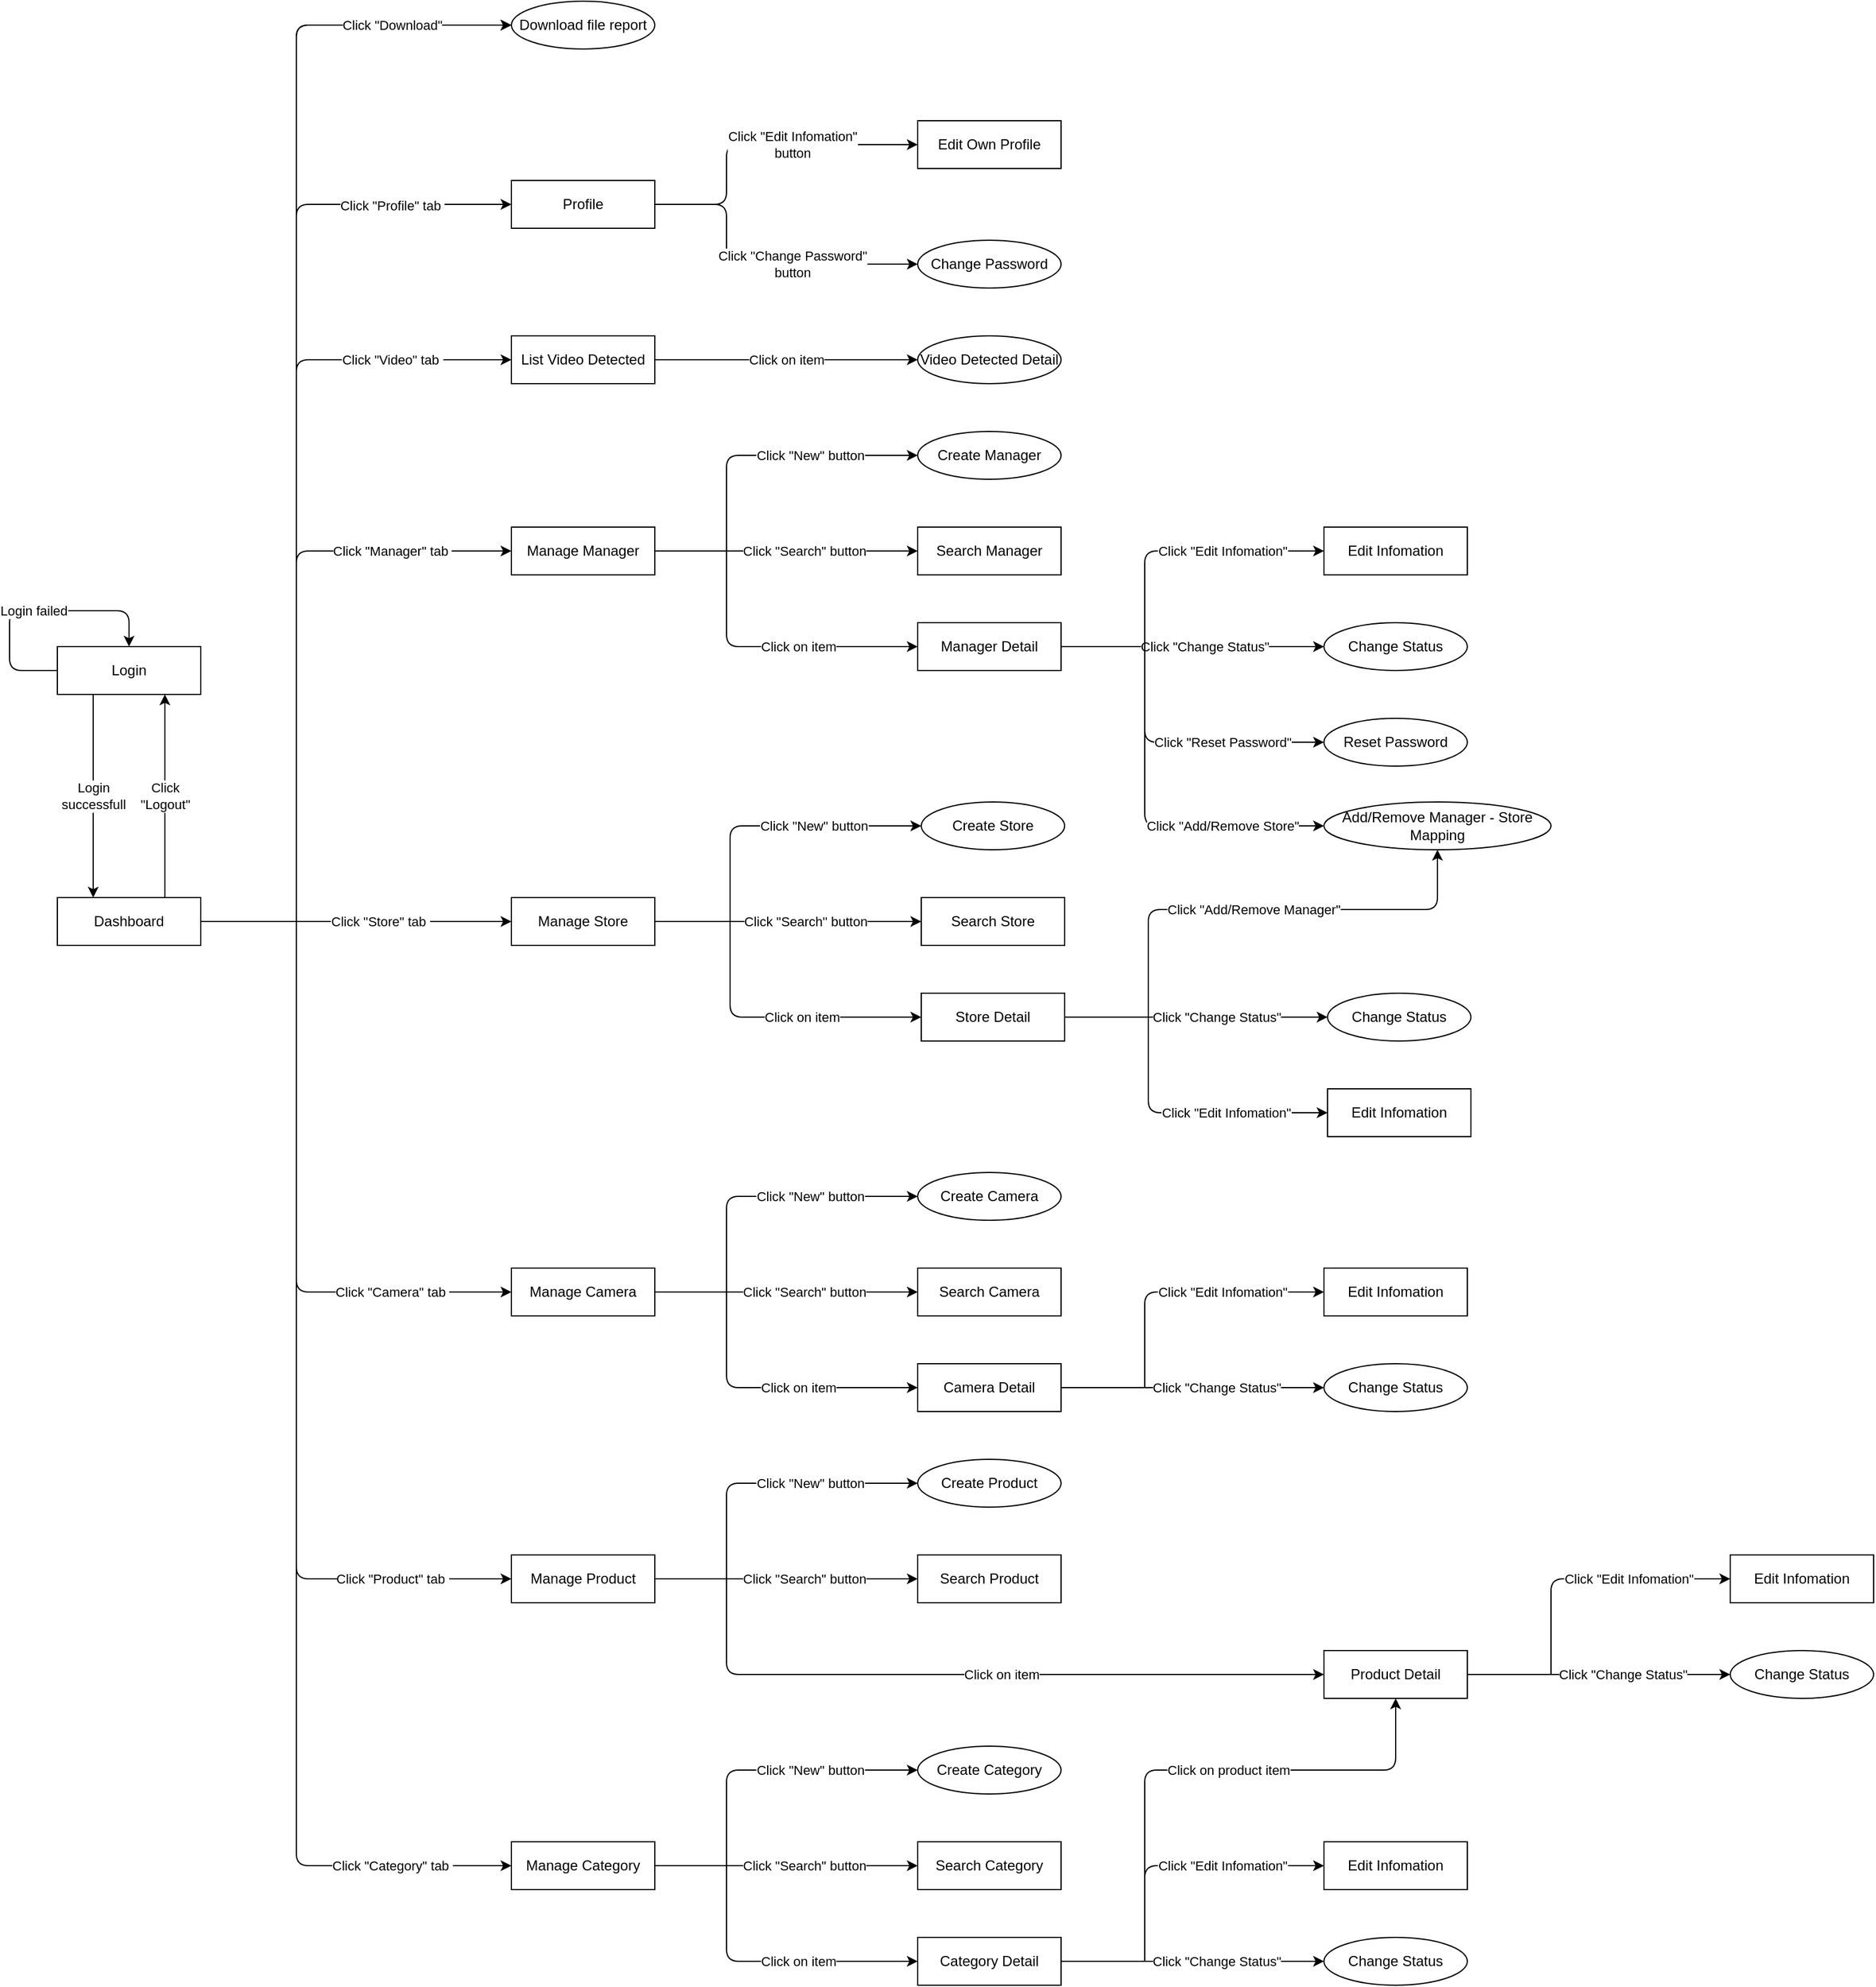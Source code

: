 <mxfile version="14.4.3" type="device" pages="4"><diagram id="kgpKYQtTHZ0yAKxKKP6v" name="Admin Web App Flow"><mxGraphModel dx="1463" dy="1946" grid="1" gridSize="10" guides="1" tooltips="1" connect="1" arrows="1" fold="1" page="1" pageScale="1" pageWidth="850" pageHeight="1100" math="0" shadow="0"><root><mxCell id="0"/><mxCell id="1" parent="0"/><mxCell id="UCL-UexS3lFPIkAWlVm2-1" value="Login" style="rounded=0;whiteSpace=wrap;html=1;" parent="1" vertex="1"><mxGeometry x="360" y="280" width="120" height="40" as="geometry"/></mxCell><mxCell id="UCL-UexS3lFPIkAWlVm2-7" value="" style="endArrow=classic;html=1;exitX=0;exitY=0.5;exitDx=0;exitDy=0;entryX=0.5;entryY=0;entryDx=0;entryDy=0;" parent="1" source="UCL-UexS3lFPIkAWlVm2-1" target="UCL-UexS3lFPIkAWlVm2-1" edge="1"><mxGeometry relative="1" as="geometry"><mxPoint x="360" y="400" as="sourcePoint"/><mxPoint x="460" y="400" as="targetPoint"/><Array as="points"><mxPoint x="320" y="300"/><mxPoint x="320" y="250"/><mxPoint x="420" y="250"/></Array></mxGeometry></mxCell><mxCell id="UCL-UexS3lFPIkAWlVm2-8" value="Login failed" style="edgeLabel;resizable=0;html=1;align=center;verticalAlign=middle;" parent="UCL-UexS3lFPIkAWlVm2-7" connectable="0" vertex="1"><mxGeometry relative="1" as="geometry"/></mxCell><mxCell id="UCL-UexS3lFPIkAWlVm2-9" value="Dashboard" style="rounded=0;whiteSpace=wrap;html=1;" parent="1" vertex="1"><mxGeometry x="360" y="490" width="120" height="40" as="geometry"/></mxCell><mxCell id="UCL-UexS3lFPIkAWlVm2-10" value="" style="endArrow=classic;html=1;exitX=0.25;exitY=1;exitDx=0;exitDy=0;entryX=0.25;entryY=0;entryDx=0;entryDy=0;" parent="1" source="UCL-UexS3lFPIkAWlVm2-1" target="UCL-UexS3lFPIkAWlVm2-9" edge="1"><mxGeometry relative="1" as="geometry"><mxPoint x="430" y="430" as="sourcePoint"/><mxPoint x="530" y="430" as="targetPoint"/></mxGeometry></mxCell><mxCell id="UCL-UexS3lFPIkAWlVm2-11" value="Login &lt;br&gt;successfull" style="edgeLabel;resizable=0;html=1;align=center;verticalAlign=middle;" parent="UCL-UexS3lFPIkAWlVm2-10" connectable="0" vertex="1"><mxGeometry relative="1" as="geometry"/></mxCell><mxCell id="UCL-UexS3lFPIkAWlVm2-12" value="" style="endArrow=classic;html=1;exitX=0.75;exitY=0;exitDx=0;exitDy=0;entryX=0.75;entryY=1;entryDx=0;entryDy=0;" parent="1" source="UCL-UexS3lFPIkAWlVm2-9" target="UCL-UexS3lFPIkAWlVm2-1" edge="1"><mxGeometry relative="1" as="geometry"><mxPoint x="400" y="350" as="sourcePoint"/><mxPoint x="400" y="490" as="targetPoint"/></mxGeometry></mxCell><mxCell id="UCL-UexS3lFPIkAWlVm2-13" value="Click&lt;br&gt;&quot;Logout&quot;" style="edgeLabel;resizable=0;html=1;align=center;verticalAlign=middle;" parent="UCL-UexS3lFPIkAWlVm2-12" connectable="0" vertex="1"><mxGeometry relative="1" as="geometry"/></mxCell><mxCell id="UCL-UexS3lFPIkAWlVm2-15" value="" style="endArrow=classic;html=1;exitX=1;exitY=0.5;exitDx=0;exitDy=0;entryX=0;entryY=0.5;entryDx=0;entryDy=0;" parent="1" source="UCL-UexS3lFPIkAWlVm2-9" target="KCQrk1WHx0qSbyRojzzW-1" edge="1"><mxGeometry relative="1" as="geometry"><mxPoint x="500" y="509.58" as="sourcePoint"/><mxPoint x="740" y="510" as="targetPoint"/></mxGeometry></mxCell><mxCell id="UCL-UexS3lFPIkAWlVm2-16" value="Click &quot;Store&quot; tab&amp;nbsp;" style="edgeLabel;resizable=0;html=1;align=center;verticalAlign=middle;" parent="UCL-UexS3lFPIkAWlVm2-15" connectable="0" vertex="1"><mxGeometry relative="1" as="geometry"><mxPoint x="19.71" as="offset"/></mxGeometry></mxCell><mxCell id="UCL-UexS3lFPIkAWlVm2-17" value="" style="endArrow=classic;html=1;entryX=0;entryY=0.5;entryDx=0;entryDy=0;" parent="1" target="KCQrk1WHx0qSbyRojzzW-7" edge="1"><mxGeometry relative="1" as="geometry"><mxPoint x="560" y="510" as="sourcePoint"/><mxPoint x="560" y="330" as="targetPoint"/><Array as="points"><mxPoint x="560" y="200"/></Array></mxGeometry></mxCell><mxCell id="UCL-UexS3lFPIkAWlVm2-18" value="Click &quot;Manager&quot; tab&amp;nbsp;" style="edgeLabel;resizable=0;html=1;align=center;verticalAlign=middle;" parent="UCL-UexS3lFPIkAWlVm2-17" connectable="0" vertex="1"><mxGeometry relative="1" as="geometry"><mxPoint x="80" y="-65.29" as="offset"/></mxGeometry></mxCell><mxCell id="KCQrk1WHx0qSbyRojzzW-1" value="Manage Store" style="rounded=0;whiteSpace=wrap;html=1;" parent="1" vertex="1"><mxGeometry x="740" y="490" width="120" height="40" as="geometry"/></mxCell><mxCell id="KCQrk1WHx0qSbyRojzzW-2" value="Manage Category" style="rounded=0;whiteSpace=wrap;html=1;" parent="1" vertex="1"><mxGeometry x="740" y="1280" width="120" height="40" as="geometry"/></mxCell><mxCell id="KCQrk1WHx0qSbyRojzzW-3" value="Manage Product" style="rounded=0;whiteSpace=wrap;html=1;" parent="1" vertex="1"><mxGeometry x="740" y="1040" width="120" height="40" as="geometry"/></mxCell><mxCell id="KCQrk1WHx0qSbyRojzzW-4" value="Manage Camera" style="rounded=0;whiteSpace=wrap;html=1;" parent="1" vertex="1"><mxGeometry x="740" y="800" width="120" height="40" as="geometry"/></mxCell><mxCell id="KCQrk1WHx0qSbyRojzzW-5" value="Profile" style="rounded=0;whiteSpace=wrap;html=1;" parent="1" vertex="1"><mxGeometry x="740" y="-110" width="120" height="40" as="geometry"/></mxCell><mxCell id="KCQrk1WHx0qSbyRojzzW-6" value="List Video Detected" style="rounded=0;whiteSpace=wrap;html=1;" parent="1" vertex="1"><mxGeometry x="740" y="20" width="120" height="40" as="geometry"/></mxCell><mxCell id="KCQrk1WHx0qSbyRojzzW-7" value="Manage Manager" style="rounded=0;whiteSpace=wrap;html=1;" parent="1" vertex="1"><mxGeometry x="740" y="180" width="120" height="40" as="geometry"/></mxCell><mxCell id="KCQrk1WHx0qSbyRojzzW-8" value="" style="endArrow=classic;html=1;entryX=0;entryY=0.5;entryDx=0;entryDy=0;" parent="1" target="KCQrk1WHx0qSbyRojzzW-6" edge="1"><mxGeometry relative="1" as="geometry"><mxPoint x="560" y="510" as="sourcePoint"/><mxPoint x="740" y="390" as="targetPoint"/><Array as="points"><mxPoint x="560" y="40"/></Array></mxGeometry></mxCell><mxCell id="KCQrk1WHx0qSbyRojzzW-9" value="Click &quot;Video&quot; tab&amp;nbsp;" style="edgeLabel;resizable=0;html=1;align=center;verticalAlign=middle;" parent="KCQrk1WHx0qSbyRojzzW-8" connectable="0" vertex="1"><mxGeometry relative="1" as="geometry"><mxPoint x="80" y="-145.29" as="offset"/></mxGeometry></mxCell><mxCell id="KCQrk1WHx0qSbyRojzzW-10" value="" style="endArrow=classic;html=1;entryX=0;entryY=0.5;entryDx=0;entryDy=0;" parent="1" target="KCQrk1WHx0qSbyRojzzW-5" edge="1"><mxGeometry relative="1" as="geometry"><mxPoint x="560" y="510" as="sourcePoint"/><mxPoint x="750" y="360" as="targetPoint"/><Array as="points"><mxPoint x="560" y="-90"/></Array></mxGeometry></mxCell><mxCell id="KCQrk1WHx0qSbyRojzzW-11" value="Click &quot;Profile&quot; tab&amp;nbsp;" style="edgeLabel;resizable=0;html=1;align=center;verticalAlign=middle;" parent="KCQrk1WHx0qSbyRojzzW-10" connectable="0" vertex="1"><mxGeometry relative="1" as="geometry"><mxPoint x="80" y="-209.41" as="offset"/></mxGeometry></mxCell><mxCell id="KCQrk1WHx0qSbyRojzzW-12" value="" style="endArrow=classic;html=1;entryX=0;entryY=0.5;entryDx=0;entryDy=0;" parent="1" target="KCQrk1WHx0qSbyRojzzW-4" edge="1"><mxGeometry relative="1" as="geometry"><mxPoint x="560" y="510" as="sourcePoint"/><mxPoint x="750" y="440" as="targetPoint"/><Array as="points"><mxPoint x="560" y="820"/></Array></mxGeometry></mxCell><mxCell id="KCQrk1WHx0qSbyRojzzW-13" value="Click &quot;Camera&quot; tab&amp;nbsp;" style="edgeLabel;resizable=0;html=1;align=center;verticalAlign=middle;" parent="KCQrk1WHx0qSbyRojzzW-12" connectable="0" vertex="1"><mxGeometry relative="1" as="geometry"><mxPoint x="80" y="64.29" as="offset"/></mxGeometry></mxCell><mxCell id="KCQrk1WHx0qSbyRojzzW-14" value="" style="endArrow=classic;html=1;entryX=0;entryY=0.5;entryDx=0;entryDy=0;" parent="1" target="KCQrk1WHx0qSbyRojzzW-3" edge="1"><mxGeometry relative="1" as="geometry"><mxPoint x="560" y="510" as="sourcePoint"/><mxPoint x="750" y="600" as="targetPoint"/><Array as="points"><mxPoint x="560" y="1060"/></Array></mxGeometry></mxCell><mxCell id="KCQrk1WHx0qSbyRojzzW-15" value="Click &quot;Product&quot; tab&amp;nbsp;" style="edgeLabel;resizable=0;html=1;align=center;verticalAlign=middle;" parent="KCQrk1WHx0qSbyRojzzW-14" connectable="0" vertex="1"><mxGeometry relative="1" as="geometry"><mxPoint x="80" y="184.29" as="offset"/></mxGeometry></mxCell><mxCell id="KCQrk1WHx0qSbyRojzzW-16" value="" style="endArrow=classic;html=1;entryX=0;entryY=0.5;entryDx=0;entryDy=0;" parent="1" target="KCQrk1WHx0qSbyRojzzW-2" edge="1"><mxGeometry relative="1" as="geometry"><mxPoint x="560" y="510" as="sourcePoint"/><mxPoint x="750" y="680" as="targetPoint"/><Array as="points"><mxPoint x="560" y="1300"/></Array></mxGeometry></mxCell><mxCell id="KCQrk1WHx0qSbyRojzzW-17" value="Click &quot;Category&quot; tab&amp;nbsp;" style="edgeLabel;resizable=0;html=1;align=center;verticalAlign=middle;" parent="KCQrk1WHx0qSbyRojzzW-16" connectable="0" vertex="1"><mxGeometry relative="1" as="geometry"><mxPoint x="80" y="304.29" as="offset"/></mxGeometry></mxCell><mxCell id="KCQrk1WHx0qSbyRojzzW-18" value="" style="endArrow=classic;html=1;entryX=0;entryY=0.5;entryDx=0;entryDy=0;" parent="1" target="KCQrk1WHx0qSbyRojzzW-20" edge="1"><mxGeometry relative="1" as="geometry"><mxPoint x="860" y="-90" as="sourcePoint"/><mxPoint x="850" y="-180" as="targetPoint"/><Array as="points"><mxPoint x="920" y="-90"/><mxPoint x="920" y="-140"/></Array></mxGeometry></mxCell><mxCell id="KCQrk1WHx0qSbyRojzzW-19" value="Click &quot;Edit Infomation&quot; &lt;br&gt;button" style="edgeLabel;resizable=0;html=1;align=center;verticalAlign=middle;" parent="KCQrk1WHx0qSbyRojzzW-18" connectable="0" vertex="1"><mxGeometry relative="1" as="geometry"><mxPoint x="30" as="offset"/></mxGeometry></mxCell><mxCell id="KCQrk1WHx0qSbyRojzzW-20" value="Edit Own Profile" style="rounded=0;whiteSpace=wrap;html=1;" parent="1" vertex="1"><mxGeometry x="1080" y="-160" width="120" height="40" as="geometry"/></mxCell><mxCell id="KCQrk1WHx0qSbyRojzzW-21" value="" style="endArrow=classic;html=1;exitX=1;exitY=0.5;exitDx=0;exitDy=0;entryX=0;entryY=0.5;entryDx=0;entryDy=0;" parent="1" source="KCQrk1WHx0qSbyRojzzW-5" target="KCQrk1WHx0qSbyRojzzW-24" edge="1"><mxGeometry relative="1" as="geometry"><mxPoint x="780" y="-120" as="sourcePoint"/><mxPoint x="1020" y="-90" as="targetPoint"/><Array as="points"><mxPoint x="920" y="-90"/><mxPoint x="920" y="-40"/></Array></mxGeometry></mxCell><mxCell id="KCQrk1WHx0qSbyRojzzW-22" value="Click &quot;Change Password&quot; &lt;br&gt;button" style="edgeLabel;resizable=0;html=1;align=center;verticalAlign=middle;" parent="KCQrk1WHx0qSbyRojzzW-21" connectable="0" vertex="1"><mxGeometry relative="1" as="geometry"><mxPoint x="30" as="offset"/></mxGeometry></mxCell><mxCell id="KCQrk1WHx0qSbyRojzzW-24" value="&lt;span&gt;Change Password&lt;/span&gt;" style="ellipse;whiteSpace=wrap;html=1;" parent="1" vertex="1"><mxGeometry x="1080" y="-60" width="120" height="40" as="geometry"/></mxCell><mxCell id="KCQrk1WHx0qSbyRojzzW-26" value="&lt;span&gt;Video Detected Detail&lt;/span&gt;" style="ellipse;whiteSpace=wrap;html=1;" parent="1" vertex="1"><mxGeometry x="1080" y="20" width="120" height="40" as="geometry"/></mxCell><mxCell id="KCQrk1WHx0qSbyRojzzW-27" value="" style="endArrow=classic;html=1;exitX=1;exitY=0.5;exitDx=0;exitDy=0;entryX=0;entryY=0.5;entryDx=0;entryDy=0;" parent="1" source="KCQrk1WHx0qSbyRojzzW-6" target="KCQrk1WHx0qSbyRojzzW-26" edge="1"><mxGeometry relative="1" as="geometry"><mxPoint x="890" y="60" as="sourcePoint"/><mxPoint x="1020" y="60" as="targetPoint"/></mxGeometry></mxCell><mxCell id="KCQrk1WHx0qSbyRojzzW-28" value="Click on item" style="edgeLabel;resizable=0;html=1;align=center;verticalAlign=middle;" parent="KCQrk1WHx0qSbyRojzzW-27" connectable="0" vertex="1"><mxGeometry relative="1" as="geometry"/></mxCell><mxCell id="KCQrk1WHx0qSbyRojzzW-29" value="" style="endArrow=classic;html=1;exitX=1;exitY=0.5;exitDx=0;exitDy=0;entryX=0;entryY=0.5;entryDx=0;entryDy=0;" parent="1" source="KCQrk1WHx0qSbyRojzzW-7" target="KCQrk1WHx0qSbyRojzzW-34" edge="1"><mxGeometry relative="1" as="geometry"><mxPoint x="880" y="199.5" as="sourcePoint"/><mxPoint x="1040" y="200" as="targetPoint"/></mxGeometry></mxCell><mxCell id="KCQrk1WHx0qSbyRojzzW-30" value="Click &quot;Search&quot; button" style="edgeLabel;resizable=0;html=1;align=center;verticalAlign=middle;" parent="KCQrk1WHx0qSbyRojzzW-29" connectable="0" vertex="1"><mxGeometry relative="1" as="geometry"><mxPoint x="14.29" as="offset"/></mxGeometry></mxCell><mxCell id="KCQrk1WHx0qSbyRojzzW-31" value="&lt;span&gt;Create Manager&lt;/span&gt;" style="ellipse;whiteSpace=wrap;html=1;" parent="1" vertex="1"><mxGeometry x="1080" y="100" width="120" height="40" as="geometry"/></mxCell><mxCell id="KCQrk1WHx0qSbyRojzzW-32" value="" style="endArrow=classic;html=1;entryX=0;entryY=0.5;entryDx=0;entryDy=0;" parent="1" target="KCQrk1WHx0qSbyRojzzW-31" edge="1"><mxGeometry relative="1" as="geometry"><mxPoint x="920" y="200" as="sourcePoint"/><mxPoint x="1020" y="250" as="targetPoint"/><Array as="points"><mxPoint x="920" y="120"/></Array></mxGeometry></mxCell><mxCell id="KCQrk1WHx0qSbyRojzzW-33" value="Click &quot;New&quot; button" style="edgeLabel;resizable=0;html=1;align=center;verticalAlign=middle;" parent="KCQrk1WHx0qSbyRojzzW-32" connectable="0" vertex="1"><mxGeometry relative="1" as="geometry"><mxPoint x="30" as="offset"/></mxGeometry></mxCell><mxCell id="KCQrk1WHx0qSbyRojzzW-34" value="Search Manager" style="rounded=0;whiteSpace=wrap;html=1;" parent="1" vertex="1"><mxGeometry x="1080" y="180" width="120" height="40" as="geometry"/></mxCell><mxCell id="KCQrk1WHx0qSbyRojzzW-35" value="" style="endArrow=classic;html=1;entryX=0;entryY=0.5;entryDx=0;entryDy=0;" parent="1" target="KCQrk1WHx0qSbyRojzzW-43" edge="1"><mxGeometry relative="1" as="geometry"><mxPoint x="920" y="200" as="sourcePoint"/><mxPoint x="1080" y="280" as="targetPoint"/><Array as="points"><mxPoint x="920" y="280"/></Array></mxGeometry></mxCell><mxCell id="KCQrk1WHx0qSbyRojzzW-36" value="Click on item" style="edgeLabel;resizable=0;html=1;align=center;verticalAlign=middle;" parent="KCQrk1WHx0qSbyRojzzW-35" connectable="0" vertex="1"><mxGeometry relative="1" as="geometry"><mxPoint x="20" as="offset"/></mxGeometry></mxCell><mxCell id="KCQrk1WHx0qSbyRojzzW-38" value="" style="endArrow=classic;html=1;exitX=1;exitY=0.5;exitDx=0;exitDy=0;entryX=0;entryY=0.5;entryDx=0;entryDy=0;" parent="1" source="KCQrk1WHx0qSbyRojzzW-43" target="KCQrk1WHx0qSbyRojzzW-40" edge="1"><mxGeometry relative="1" as="geometry"><mxPoint x="1200" y="280" as="sourcePoint"/><mxPoint x="1370" y="280" as="targetPoint"/></mxGeometry></mxCell><mxCell id="KCQrk1WHx0qSbyRojzzW-39" value="Click &quot;Change Status&quot;" style="edgeLabel;resizable=0;html=1;align=center;verticalAlign=middle;" parent="KCQrk1WHx0qSbyRojzzW-38" connectable="0" vertex="1"><mxGeometry relative="1" as="geometry"><mxPoint x="9.71" as="offset"/></mxGeometry></mxCell><mxCell id="KCQrk1WHx0qSbyRojzzW-40" value="Change Status" style="ellipse;whiteSpace=wrap;html=1;" parent="1" vertex="1"><mxGeometry x="1420" y="260" width="120" height="40" as="geometry"/></mxCell><mxCell id="KCQrk1WHx0qSbyRojzzW-41" value="" style="endArrow=classic;html=1;entryX=0;entryY=0.5;entryDx=0;entryDy=0;" parent="1" target="KCQrk1WHx0qSbyRojzzW-44" edge="1"><mxGeometry relative="1" as="geometry"><mxPoint x="1270" y="280" as="sourcePoint"/><mxPoint x="1410" y="210" as="targetPoint"/><Array as="points"><mxPoint x="1270" y="200"/></Array></mxGeometry></mxCell><mxCell id="KCQrk1WHx0qSbyRojzzW-42" value="Click &quot;Edit Infomation&quot;" style="edgeLabel;resizable=0;html=1;align=center;verticalAlign=middle;" parent="KCQrk1WHx0qSbyRojzzW-41" connectable="0" vertex="1"><mxGeometry relative="1" as="geometry"><mxPoint x="29.71" as="offset"/></mxGeometry></mxCell><mxCell id="KCQrk1WHx0qSbyRojzzW-43" value="Manager Detail" style="rounded=0;whiteSpace=wrap;html=1;" parent="1" vertex="1"><mxGeometry x="1080" y="260" width="120" height="40" as="geometry"/></mxCell><mxCell id="KCQrk1WHx0qSbyRojzzW-44" value="Edit Infomation" style="rounded=0;whiteSpace=wrap;html=1;" parent="1" vertex="1"><mxGeometry x="1420" y="180" width="120" height="40" as="geometry"/></mxCell><mxCell id="KCQrk1WHx0qSbyRojzzW-45" value="Reset Password" style="ellipse;whiteSpace=wrap;html=1;" parent="1" vertex="1"><mxGeometry x="1420" y="340" width="120" height="40" as="geometry"/></mxCell><mxCell id="KCQrk1WHx0qSbyRojzzW-46" value="" style="endArrow=classic;html=1;entryX=0;entryY=0.5;entryDx=0;entryDy=0;" parent="1" target="KCQrk1WHx0qSbyRojzzW-45" edge="1"><mxGeometry relative="1" as="geometry"><mxPoint x="1270" y="280" as="sourcePoint"/><mxPoint x="1430" y="210" as="targetPoint"/><Array as="points"><mxPoint x="1270" y="360"/></Array></mxGeometry></mxCell><mxCell id="KCQrk1WHx0qSbyRojzzW-47" value="Click &quot;Reset Password&quot;" style="edgeLabel;resizable=0;html=1;align=center;verticalAlign=middle;" parent="KCQrk1WHx0qSbyRojzzW-46" connectable="0" vertex="1"><mxGeometry relative="1" as="geometry"><mxPoint x="29.71" as="offset"/></mxGeometry></mxCell><mxCell id="KCQrk1WHx0qSbyRojzzW-48" value="Add/Remove Manager - Store Mapping" style="ellipse;whiteSpace=wrap;html=1;" parent="1" vertex="1"><mxGeometry x="1420" y="410" width="190" height="40" as="geometry"/></mxCell><mxCell id="KCQrk1WHx0qSbyRojzzW-49" value="" style="endArrow=classic;html=1;entryX=0;entryY=0.5;entryDx=0;entryDy=0;" parent="1" target="KCQrk1WHx0qSbyRojzzW-48" edge="1"><mxGeometry relative="1" as="geometry"><mxPoint x="1270" y="280" as="sourcePoint"/><mxPoint x="1430" y="370" as="targetPoint"/><Array as="points"><mxPoint x="1270" y="430"/></Array></mxGeometry></mxCell><mxCell id="KCQrk1WHx0qSbyRojzzW-50" value="Click &quot;Add/Remove Store&quot;" style="edgeLabel;resizable=0;html=1;align=center;verticalAlign=middle;" parent="KCQrk1WHx0qSbyRojzzW-49" connectable="0" vertex="1"><mxGeometry relative="1" as="geometry"><mxPoint x="65" as="offset"/></mxGeometry></mxCell><mxCell id="KCQrk1WHx0qSbyRojzzW-51" value="" style="endArrow=classic;html=1;exitX=1;exitY=0.5;exitDx=0;exitDy=0;entryX=0;entryY=0.5;entryDx=0;entryDy=0;" parent="1" source="KCQrk1WHx0qSbyRojzzW-1" target="KCQrk1WHx0qSbyRojzzW-56" edge="1"><mxGeometry relative="1" as="geometry"><mxPoint x="880" y="510" as="sourcePoint"/><mxPoint x="1060" y="510" as="targetPoint"/></mxGeometry></mxCell><mxCell id="KCQrk1WHx0qSbyRojzzW-52" value="Click &quot;Search&quot; button" style="edgeLabel;resizable=0;html=1;align=center;verticalAlign=middle;" parent="KCQrk1WHx0qSbyRojzzW-51" connectable="0" vertex="1"><mxGeometry relative="1" as="geometry"><mxPoint x="14.29" as="offset"/></mxGeometry></mxCell><mxCell id="KCQrk1WHx0qSbyRojzzW-53" value="&lt;span&gt;Create Store&lt;/span&gt;" style="ellipse;whiteSpace=wrap;html=1;" parent="1" vertex="1"><mxGeometry x="1083" y="410" width="120" height="40" as="geometry"/></mxCell><mxCell id="KCQrk1WHx0qSbyRojzzW-54" value="" style="endArrow=classic;html=1;entryX=0;entryY=0.5;entryDx=0;entryDy=0;" parent="1" target="KCQrk1WHx0qSbyRojzzW-53" edge="1"><mxGeometry relative="1" as="geometry"><mxPoint x="923" y="510" as="sourcePoint"/><mxPoint x="1023" y="560" as="targetPoint"/><Array as="points"><mxPoint x="923" y="430"/></Array></mxGeometry></mxCell><mxCell id="KCQrk1WHx0qSbyRojzzW-55" value="Click &quot;New&quot; button" style="edgeLabel;resizable=0;html=1;align=center;verticalAlign=middle;" parent="KCQrk1WHx0qSbyRojzzW-54" connectable="0" vertex="1"><mxGeometry relative="1" as="geometry"><mxPoint x="30" as="offset"/></mxGeometry></mxCell><mxCell id="KCQrk1WHx0qSbyRojzzW-56" value="Search Store" style="rounded=0;whiteSpace=wrap;html=1;" parent="1" vertex="1"><mxGeometry x="1083" y="490" width="120" height="40" as="geometry"/></mxCell><mxCell id="KCQrk1WHx0qSbyRojzzW-57" value="" style="endArrow=classic;html=1;entryX=0;entryY=0.5;entryDx=0;entryDy=0;" parent="1" target="KCQrk1WHx0qSbyRojzzW-64" edge="1"><mxGeometry relative="1" as="geometry"><mxPoint x="923" y="510" as="sourcePoint"/><mxPoint x="1083" y="590" as="targetPoint"/><Array as="points"><mxPoint x="923" y="590"/></Array></mxGeometry></mxCell><mxCell id="KCQrk1WHx0qSbyRojzzW-58" value="Click on item" style="edgeLabel;resizable=0;html=1;align=center;verticalAlign=middle;" parent="KCQrk1WHx0qSbyRojzzW-57" connectable="0" vertex="1"><mxGeometry relative="1" as="geometry"><mxPoint x="20" as="offset"/></mxGeometry></mxCell><mxCell id="KCQrk1WHx0qSbyRojzzW-59" value="" style="endArrow=classic;html=1;exitX=1;exitY=0.5;exitDx=0;exitDy=0;entryX=0;entryY=0.5;entryDx=0;entryDy=0;" parent="1" source="KCQrk1WHx0qSbyRojzzW-64" target="KCQrk1WHx0qSbyRojzzW-61" edge="1"><mxGeometry relative="1" as="geometry"><mxPoint x="1203" y="590" as="sourcePoint"/><mxPoint x="1373" y="590" as="targetPoint"/></mxGeometry></mxCell><mxCell id="KCQrk1WHx0qSbyRojzzW-60" value="Click &quot;Change Status&quot;" style="edgeLabel;resizable=0;html=1;align=center;verticalAlign=middle;" parent="KCQrk1WHx0qSbyRojzzW-59" connectable="0" vertex="1"><mxGeometry relative="1" as="geometry"><mxPoint x="17" as="offset"/></mxGeometry></mxCell><mxCell id="KCQrk1WHx0qSbyRojzzW-61" value="Change Status" style="ellipse;whiteSpace=wrap;html=1;" parent="1" vertex="1"><mxGeometry x="1423" y="570" width="120" height="40" as="geometry"/></mxCell><mxCell id="KCQrk1WHx0qSbyRojzzW-62" value="" style="endArrow=classic;html=1;entryX=0;entryY=0.5;entryDx=0;entryDy=0;" parent="1" target="KCQrk1WHx0qSbyRojzzW-65" edge="1"><mxGeometry relative="1" as="geometry"><mxPoint x="1273" y="590" as="sourcePoint"/><mxPoint x="1413" y="520" as="targetPoint"/><Array as="points"><mxPoint x="1273" y="670"/></Array></mxGeometry></mxCell><mxCell id="KCQrk1WHx0qSbyRojzzW-63" value="Click &quot;Edit Infomation&quot;" style="edgeLabel;resizable=0;html=1;align=center;verticalAlign=middle;" parent="KCQrk1WHx0qSbyRojzzW-62" connectable="0" vertex="1"><mxGeometry relative="1" as="geometry"><mxPoint x="29.71" as="offset"/></mxGeometry></mxCell><mxCell id="KCQrk1WHx0qSbyRojzzW-64" value="Store Detail" style="rounded=0;whiteSpace=wrap;html=1;" parent="1" vertex="1"><mxGeometry x="1083" y="570" width="120" height="40" as="geometry"/></mxCell><mxCell id="KCQrk1WHx0qSbyRojzzW-65" value="Edit Infomation" style="rounded=0;whiteSpace=wrap;html=1;" parent="1" vertex="1"><mxGeometry x="1423" y="650" width="120" height="40" as="geometry"/></mxCell><mxCell id="KCQrk1WHx0qSbyRojzzW-70" value="" style="endArrow=classic;html=1;entryX=0.5;entryY=1;entryDx=0;entryDy=0;" parent="1" target="KCQrk1WHx0qSbyRojzzW-48" edge="1"><mxGeometry relative="1" as="geometry"><mxPoint x="1273" y="590" as="sourcePoint"/><mxPoint x="1510" y="500" as="targetPoint"/><Array as="points"><mxPoint x="1273" y="500"/><mxPoint x="1515" y="500"/></Array></mxGeometry></mxCell><mxCell id="KCQrk1WHx0qSbyRojzzW-71" value="Click &quot;Add/Remove Manager&quot;" style="edgeLabel;resizable=0;html=1;align=center;verticalAlign=middle;" parent="KCQrk1WHx0qSbyRojzzW-70" connectable="0" vertex="1"><mxGeometry relative="1" as="geometry"><mxPoint x="-13.59" as="offset"/></mxGeometry></mxCell><mxCell id="KCQrk1WHx0qSbyRojzzW-72" value="" style="endArrow=classic;html=1;exitX=1;exitY=0.5;exitDx=0;exitDy=0;entryX=0;entryY=0.5;entryDx=0;entryDy=0;" parent="1" source="KCQrk1WHx0qSbyRojzzW-4" target="KCQrk1WHx0qSbyRojzzW-77" edge="1"><mxGeometry relative="1" as="geometry"><mxPoint x="860" y="820" as="sourcePoint"/><mxPoint x="1040" y="820" as="targetPoint"/></mxGeometry></mxCell><mxCell id="KCQrk1WHx0qSbyRojzzW-73" value="Click &quot;Search&quot; button" style="edgeLabel;resizable=0;html=1;align=center;verticalAlign=middle;" parent="KCQrk1WHx0qSbyRojzzW-72" connectable="0" vertex="1"><mxGeometry relative="1" as="geometry"><mxPoint x="14.29" as="offset"/></mxGeometry></mxCell><mxCell id="KCQrk1WHx0qSbyRojzzW-74" value="&lt;span&gt;Create Camera&lt;/span&gt;" style="ellipse;whiteSpace=wrap;html=1;" parent="1" vertex="1"><mxGeometry x="1080" y="720" width="120" height="40" as="geometry"/></mxCell><mxCell id="KCQrk1WHx0qSbyRojzzW-75" value="" style="endArrow=classic;html=1;entryX=0;entryY=0.5;entryDx=0;entryDy=0;" parent="1" target="KCQrk1WHx0qSbyRojzzW-74" edge="1"><mxGeometry relative="1" as="geometry"><mxPoint x="920" y="820" as="sourcePoint"/><mxPoint x="1020" y="870" as="targetPoint"/><Array as="points"><mxPoint x="920" y="740"/></Array></mxGeometry></mxCell><mxCell id="KCQrk1WHx0qSbyRojzzW-76" value="Click &quot;New&quot; button" style="edgeLabel;resizable=0;html=1;align=center;verticalAlign=middle;" parent="KCQrk1WHx0qSbyRojzzW-75" connectable="0" vertex="1"><mxGeometry relative="1" as="geometry"><mxPoint x="30" as="offset"/></mxGeometry></mxCell><mxCell id="KCQrk1WHx0qSbyRojzzW-77" value="Search Camera" style="rounded=0;whiteSpace=wrap;html=1;" parent="1" vertex="1"><mxGeometry x="1080" y="800" width="120" height="40" as="geometry"/></mxCell><mxCell id="KCQrk1WHx0qSbyRojzzW-78" value="" style="endArrow=classic;html=1;entryX=0;entryY=0.5;entryDx=0;entryDy=0;" parent="1" target="KCQrk1WHx0qSbyRojzzW-85" edge="1"><mxGeometry relative="1" as="geometry"><mxPoint x="920" y="820" as="sourcePoint"/><mxPoint x="1080" y="900" as="targetPoint"/><Array as="points"><mxPoint x="920" y="900"/></Array></mxGeometry></mxCell><mxCell id="KCQrk1WHx0qSbyRojzzW-79" value="Click on item" style="edgeLabel;resizable=0;html=1;align=center;verticalAlign=middle;" parent="KCQrk1WHx0qSbyRojzzW-78" connectable="0" vertex="1"><mxGeometry relative="1" as="geometry"><mxPoint x="20" as="offset"/></mxGeometry></mxCell><mxCell id="KCQrk1WHx0qSbyRojzzW-80" value="" style="endArrow=classic;html=1;exitX=1;exitY=0.5;exitDx=0;exitDy=0;entryX=0;entryY=0.5;entryDx=0;entryDy=0;" parent="1" source="KCQrk1WHx0qSbyRojzzW-85" target="KCQrk1WHx0qSbyRojzzW-82" edge="1"><mxGeometry relative="1" as="geometry"><mxPoint x="1200" y="900" as="sourcePoint"/><mxPoint x="1370" y="900" as="targetPoint"/></mxGeometry></mxCell><mxCell id="KCQrk1WHx0qSbyRojzzW-81" value="Click &quot;Change Status&quot;" style="edgeLabel;resizable=0;html=1;align=center;verticalAlign=middle;" parent="KCQrk1WHx0qSbyRojzzW-80" connectable="0" vertex="1"><mxGeometry relative="1" as="geometry"><mxPoint x="20" as="offset"/></mxGeometry></mxCell><mxCell id="KCQrk1WHx0qSbyRojzzW-82" value="Change Status" style="ellipse;whiteSpace=wrap;html=1;" parent="1" vertex="1"><mxGeometry x="1420" y="880" width="120" height="40" as="geometry"/></mxCell><mxCell id="KCQrk1WHx0qSbyRojzzW-83" value="" style="endArrow=classic;html=1;entryX=0;entryY=0.5;entryDx=0;entryDy=0;" parent="1" target="KCQrk1WHx0qSbyRojzzW-86" edge="1"><mxGeometry relative="1" as="geometry"><mxPoint x="1270" y="900" as="sourcePoint"/><mxPoint x="1410" y="830" as="targetPoint"/><Array as="points"><mxPoint x="1270" y="820"/></Array></mxGeometry></mxCell><mxCell id="KCQrk1WHx0qSbyRojzzW-84" value="Click &quot;Edit Infomation&quot;" style="edgeLabel;resizable=0;html=1;align=center;verticalAlign=middle;" parent="KCQrk1WHx0qSbyRojzzW-83" connectable="0" vertex="1"><mxGeometry relative="1" as="geometry"><mxPoint x="29.71" as="offset"/></mxGeometry></mxCell><mxCell id="KCQrk1WHx0qSbyRojzzW-85" value="Camera Detail" style="rounded=0;whiteSpace=wrap;html=1;" parent="1" vertex="1"><mxGeometry x="1080" y="880" width="120" height="40" as="geometry"/></mxCell><mxCell id="KCQrk1WHx0qSbyRojzzW-86" value="Edit Infomation" style="rounded=0;whiteSpace=wrap;html=1;" parent="1" vertex="1"><mxGeometry x="1420" y="800" width="120" height="40" as="geometry"/></mxCell><mxCell id="KCQrk1WHx0qSbyRojzzW-93" value="" style="endArrow=classic;html=1;exitX=1;exitY=0.5;exitDx=0;exitDy=0;entryX=0;entryY=0.5;entryDx=0;entryDy=0;" parent="1" source="KCQrk1WHx0qSbyRojzzW-3" target="KCQrk1WHx0qSbyRojzzW-98" edge="1"><mxGeometry relative="1" as="geometry"><mxPoint x="860" y="1060" as="sourcePoint"/><mxPoint x="1040" y="1060" as="targetPoint"/></mxGeometry></mxCell><mxCell id="KCQrk1WHx0qSbyRojzzW-94" value="Click &quot;Search&quot; button" style="edgeLabel;resizable=0;html=1;align=center;verticalAlign=middle;" parent="KCQrk1WHx0qSbyRojzzW-93" connectable="0" vertex="1"><mxGeometry relative="1" as="geometry"><mxPoint x="14.29" as="offset"/></mxGeometry></mxCell><mxCell id="KCQrk1WHx0qSbyRojzzW-95" value="&lt;span&gt;Create Product&lt;/span&gt;" style="ellipse;whiteSpace=wrap;html=1;" parent="1" vertex="1"><mxGeometry x="1080" y="960" width="120" height="40" as="geometry"/></mxCell><mxCell id="KCQrk1WHx0qSbyRojzzW-96" value="" style="endArrow=classic;html=1;entryX=0;entryY=0.5;entryDx=0;entryDy=0;" parent="1" target="KCQrk1WHx0qSbyRojzzW-95" edge="1"><mxGeometry relative="1" as="geometry"><mxPoint x="920" y="1060" as="sourcePoint"/><mxPoint x="1020" y="1110" as="targetPoint"/><Array as="points"><mxPoint x="920" y="980"/></Array></mxGeometry></mxCell><mxCell id="KCQrk1WHx0qSbyRojzzW-97" value="Click &quot;New&quot; button" style="edgeLabel;resizable=0;html=1;align=center;verticalAlign=middle;" parent="KCQrk1WHx0qSbyRojzzW-96" connectable="0" vertex="1"><mxGeometry relative="1" as="geometry"><mxPoint x="30" as="offset"/></mxGeometry></mxCell><mxCell id="KCQrk1WHx0qSbyRojzzW-98" value="Search Product" style="rounded=0;whiteSpace=wrap;html=1;" parent="1" vertex="1"><mxGeometry x="1080" y="1040" width="120" height="40" as="geometry"/></mxCell><mxCell id="KCQrk1WHx0qSbyRojzzW-99" value="" style="endArrow=classic;html=1;entryX=0;entryY=0.5;entryDx=0;entryDy=0;" parent="1" target="KCQrk1WHx0qSbyRojzzW-106" edge="1"><mxGeometry relative="1" as="geometry"><mxPoint x="920" y="1060" as="sourcePoint"/><mxPoint x="1080" y="1140" as="targetPoint"/><Array as="points"><mxPoint x="920" y="1140"/></Array></mxGeometry></mxCell><mxCell id="KCQrk1WHx0qSbyRojzzW-100" value="Click on item" style="edgeLabel;resizable=0;html=1;align=center;verticalAlign=middle;" parent="KCQrk1WHx0qSbyRojzzW-99" connectable="0" vertex="1"><mxGeometry relative="1" as="geometry"><mxPoint x="20" as="offset"/></mxGeometry></mxCell><mxCell id="KCQrk1WHx0qSbyRojzzW-101" value="" style="endArrow=classic;html=1;exitX=1;exitY=0.5;exitDx=0;exitDy=0;entryX=0;entryY=0.5;entryDx=0;entryDy=0;" parent="1" source="KCQrk1WHx0qSbyRojzzW-106" target="KCQrk1WHx0qSbyRojzzW-103" edge="1"><mxGeometry relative="1" as="geometry"><mxPoint x="1200" y="1140" as="sourcePoint"/><mxPoint x="1370" y="1140" as="targetPoint"/></mxGeometry></mxCell><mxCell id="KCQrk1WHx0qSbyRojzzW-102" value="Click &quot;Change Status&quot;" style="edgeLabel;resizable=0;html=1;align=center;verticalAlign=middle;" parent="KCQrk1WHx0qSbyRojzzW-101" connectable="0" vertex="1"><mxGeometry relative="1" as="geometry"><mxPoint x="20" as="offset"/></mxGeometry></mxCell><mxCell id="KCQrk1WHx0qSbyRojzzW-103" value="Change Status" style="ellipse;whiteSpace=wrap;html=1;" parent="1" vertex="1"><mxGeometry x="1760" y="1120" width="120" height="40" as="geometry"/></mxCell><mxCell id="KCQrk1WHx0qSbyRojzzW-104" value="" style="endArrow=classic;html=1;entryX=0;entryY=0.5;entryDx=0;entryDy=0;" parent="1" target="KCQrk1WHx0qSbyRojzzW-107" edge="1"><mxGeometry relative="1" as="geometry"><mxPoint x="1610" y="1140" as="sourcePoint"/><mxPoint x="1750" y="1070" as="targetPoint"/><Array as="points"><mxPoint x="1610" y="1060"/></Array></mxGeometry></mxCell><mxCell id="KCQrk1WHx0qSbyRojzzW-105" value="Click &quot;Edit Infomation&quot;" style="edgeLabel;resizable=0;html=1;align=center;verticalAlign=middle;" parent="KCQrk1WHx0qSbyRojzzW-104" connectable="0" vertex="1"><mxGeometry relative="1" as="geometry"><mxPoint x="29.71" as="offset"/></mxGeometry></mxCell><mxCell id="KCQrk1WHx0qSbyRojzzW-106" value="Product Detail" style="rounded=0;whiteSpace=wrap;html=1;" parent="1" vertex="1"><mxGeometry x="1420" y="1120" width="120" height="40" as="geometry"/></mxCell><mxCell id="KCQrk1WHx0qSbyRojzzW-107" value="Edit Infomation" style="rounded=0;whiteSpace=wrap;html=1;" parent="1" vertex="1"><mxGeometry x="1760" y="1040" width="120" height="40" as="geometry"/></mxCell><mxCell id="KCQrk1WHx0qSbyRojzzW-108" value="" style="endArrow=classic;html=1;exitX=1;exitY=0.5;exitDx=0;exitDy=0;entryX=0;entryY=0.5;entryDx=0;entryDy=0;" parent="1" source="KCQrk1WHx0qSbyRojzzW-2" target="KCQrk1WHx0qSbyRojzzW-113" edge="1"><mxGeometry relative="1" as="geometry"><mxPoint x="860" y="1300" as="sourcePoint"/><mxPoint x="1040" y="1300" as="targetPoint"/></mxGeometry></mxCell><mxCell id="KCQrk1WHx0qSbyRojzzW-109" value="Click &quot;Search&quot; button" style="edgeLabel;resizable=0;html=1;align=center;verticalAlign=middle;" parent="KCQrk1WHx0qSbyRojzzW-108" connectable="0" vertex="1"><mxGeometry relative="1" as="geometry"><mxPoint x="14.29" as="offset"/></mxGeometry></mxCell><mxCell id="KCQrk1WHx0qSbyRojzzW-110" value="&lt;span&gt;Create&amp;nbsp;&lt;/span&gt;Category" style="ellipse;whiteSpace=wrap;html=1;" parent="1" vertex="1"><mxGeometry x="1080" y="1200" width="120" height="40" as="geometry"/></mxCell><mxCell id="KCQrk1WHx0qSbyRojzzW-111" value="" style="endArrow=classic;html=1;entryX=0;entryY=0.5;entryDx=0;entryDy=0;" parent="1" target="KCQrk1WHx0qSbyRojzzW-110" edge="1"><mxGeometry relative="1" as="geometry"><mxPoint x="920" y="1300" as="sourcePoint"/><mxPoint x="1020" y="1350" as="targetPoint"/><Array as="points"><mxPoint x="920" y="1220"/></Array></mxGeometry></mxCell><mxCell id="KCQrk1WHx0qSbyRojzzW-112" value="Click &quot;New&quot; button" style="edgeLabel;resizable=0;html=1;align=center;verticalAlign=middle;" parent="KCQrk1WHx0qSbyRojzzW-111" connectable="0" vertex="1"><mxGeometry relative="1" as="geometry"><mxPoint x="30" as="offset"/></mxGeometry></mxCell><mxCell id="KCQrk1WHx0qSbyRojzzW-113" value="Search Category" style="rounded=0;whiteSpace=wrap;html=1;" parent="1" vertex="1"><mxGeometry x="1080" y="1280" width="120" height="40" as="geometry"/></mxCell><mxCell id="KCQrk1WHx0qSbyRojzzW-114" value="" style="endArrow=classic;html=1;entryX=0;entryY=0.5;entryDx=0;entryDy=0;" parent="1" target="KCQrk1WHx0qSbyRojzzW-121" edge="1"><mxGeometry relative="1" as="geometry"><mxPoint x="920" y="1300" as="sourcePoint"/><mxPoint x="1080" y="1380" as="targetPoint"/><Array as="points"><mxPoint x="920" y="1380"/></Array></mxGeometry></mxCell><mxCell id="KCQrk1WHx0qSbyRojzzW-115" value="Click on item" style="edgeLabel;resizable=0;html=1;align=center;verticalAlign=middle;" parent="KCQrk1WHx0qSbyRojzzW-114" connectable="0" vertex="1"><mxGeometry relative="1" as="geometry"><mxPoint x="20" as="offset"/></mxGeometry></mxCell><mxCell id="KCQrk1WHx0qSbyRojzzW-116" value="" style="endArrow=classic;html=1;exitX=1;exitY=0.5;exitDx=0;exitDy=0;entryX=0;entryY=0.5;entryDx=0;entryDy=0;" parent="1" source="KCQrk1WHx0qSbyRojzzW-121" target="KCQrk1WHx0qSbyRojzzW-118" edge="1"><mxGeometry relative="1" as="geometry"><mxPoint x="1200" y="1380" as="sourcePoint"/><mxPoint x="1370" y="1380" as="targetPoint"/></mxGeometry></mxCell><mxCell id="KCQrk1WHx0qSbyRojzzW-117" value="Click &quot;Change Status&quot;" style="edgeLabel;resizable=0;html=1;align=center;verticalAlign=middle;" parent="KCQrk1WHx0qSbyRojzzW-116" connectable="0" vertex="1"><mxGeometry relative="1" as="geometry"><mxPoint x="20" as="offset"/></mxGeometry></mxCell><mxCell id="KCQrk1WHx0qSbyRojzzW-118" value="Change Status" style="ellipse;whiteSpace=wrap;html=1;" parent="1" vertex="1"><mxGeometry x="1420" y="1360" width="120" height="40" as="geometry"/></mxCell><mxCell id="KCQrk1WHx0qSbyRojzzW-119" value="" style="endArrow=classic;html=1;entryX=0;entryY=0.5;entryDx=0;entryDy=0;" parent="1" target="KCQrk1WHx0qSbyRojzzW-122" edge="1"><mxGeometry relative="1" as="geometry"><mxPoint x="1270" y="1380" as="sourcePoint"/><mxPoint x="1410" y="1310" as="targetPoint"/><Array as="points"><mxPoint x="1270" y="1300"/></Array></mxGeometry></mxCell><mxCell id="KCQrk1WHx0qSbyRojzzW-120" value="Click &quot;Edit Infomation&quot;" style="edgeLabel;resizable=0;html=1;align=center;verticalAlign=middle;" parent="KCQrk1WHx0qSbyRojzzW-119" connectable="0" vertex="1"><mxGeometry relative="1" as="geometry"><mxPoint x="29.71" as="offset"/></mxGeometry></mxCell><mxCell id="KCQrk1WHx0qSbyRojzzW-121" value="Category Detail" style="rounded=0;whiteSpace=wrap;html=1;" parent="1" vertex="1"><mxGeometry x="1080" y="1360" width="120" height="40" as="geometry"/></mxCell><mxCell id="KCQrk1WHx0qSbyRojzzW-122" value="Edit Infomation" style="rounded=0;whiteSpace=wrap;html=1;" parent="1" vertex="1"><mxGeometry x="1420" y="1280" width="120" height="40" as="geometry"/></mxCell><mxCell id="KCQrk1WHx0qSbyRojzzW-124" value="" style="endArrow=classic;html=1;entryX=0.5;entryY=1;entryDx=0;entryDy=0;" parent="1" target="KCQrk1WHx0qSbyRojzzW-106" edge="1"><mxGeometry relative="1" as="geometry"><mxPoint x="1270" y="1380" as="sourcePoint"/><mxPoint x="1430" y="1310" as="targetPoint"/><Array as="points"><mxPoint x="1270" y="1220"/><mxPoint x="1480" y="1220"/></Array></mxGeometry></mxCell><mxCell id="KCQrk1WHx0qSbyRojzzW-125" value="Click on product item" style="edgeLabel;resizable=0;html=1;align=center;verticalAlign=middle;" parent="KCQrk1WHx0qSbyRojzzW-124" connectable="0" vertex="1"><mxGeometry relative="1" as="geometry"><mxPoint x="15" as="offset"/></mxGeometry></mxCell><mxCell id="Q_6ULFz9lMW2u2NWX9w_-2" value="" style="endArrow=classic;html=1;entryX=0;entryY=0.5;entryDx=0;entryDy=0;" parent="1" edge="1"><mxGeometry relative="1" as="geometry"><mxPoint x="560" y="230" as="sourcePoint"/><mxPoint x="740" y="-240" as="targetPoint"/><Array as="points"><mxPoint x="560" y="-240"/></Array></mxGeometry></mxCell><mxCell id="Q_6ULFz9lMW2u2NWX9w_-4" value="&lt;span&gt;Download file report&lt;/span&gt;" style="ellipse;whiteSpace=wrap;html=1;" parent="1" vertex="1"><mxGeometry x="740" y="-260" width="120" height="40" as="geometry"/></mxCell><mxCell id="Q_6ULFz9lMW2u2NWX9w_-7" value="" style="endArrow=classic;html=1;entryX=0;entryY=0.5;entryDx=0;entryDy=0;" parent="1" edge="1"><mxGeometry relative="1" as="geometry"><mxPoint x="560" y="230" as="sourcePoint"/><mxPoint x="740" y="-240" as="targetPoint"/><Array as="points"><mxPoint x="560" y="-240"/></Array></mxGeometry></mxCell><mxCell id="Q_6ULFz9lMW2u2NWX9w_-8" value="Click &quot;Download&quot;" style="edgeLabel;resizable=0;html=1;align=center;verticalAlign=middle;" parent="Q_6ULFz9lMW2u2NWX9w_-7" connectable="0" vertex="1"><mxGeometry relative="1" as="geometry"><mxPoint x="80" y="-145.29" as="offset"/></mxGeometry></mxCell></root></mxGraphModel></diagram><diagram id="ib8PvcBtipMWWL_CmMVi" name="Manager Web App Flow"><mxGraphModel dx="1024" dy="1692" grid="1" gridSize="10" guides="1" tooltips="1" connect="1" arrows="1" fold="1" page="1" pageScale="1" pageWidth="850" pageHeight="1100" math="0" shadow="0"><root><mxCell id="eaSeRUVEo0RUECI17NyK-0"/><mxCell id="eaSeRUVEo0RUECI17NyK-1" parent="eaSeRUVEo0RUECI17NyK-0"/><mxCell id="JQ_i08SnsnS_hzvqhnBx-0" value="Login" style="rounded=0;whiteSpace=wrap;html=1;" parent="eaSeRUVEo0RUECI17NyK-1" vertex="1"><mxGeometry x="360" y="280" width="120" height="40" as="geometry"/></mxCell><mxCell id="JQ_i08SnsnS_hzvqhnBx-1" value="" style="endArrow=classic;html=1;exitX=0;exitY=0.5;exitDx=0;exitDy=0;entryX=0.5;entryY=0;entryDx=0;entryDy=0;" parent="eaSeRUVEo0RUECI17NyK-1" source="JQ_i08SnsnS_hzvqhnBx-0" target="JQ_i08SnsnS_hzvqhnBx-0" edge="1"><mxGeometry relative="1" as="geometry"><mxPoint x="360" y="400" as="sourcePoint"/><mxPoint x="460" y="400" as="targetPoint"/><Array as="points"><mxPoint x="320" y="300"/><mxPoint x="320" y="250"/><mxPoint x="420" y="250"/></Array></mxGeometry></mxCell><mxCell id="JQ_i08SnsnS_hzvqhnBx-2" value="Login failed" style="edgeLabel;resizable=0;html=1;align=center;verticalAlign=middle;" parent="JQ_i08SnsnS_hzvqhnBx-1" connectable="0" vertex="1"><mxGeometry relative="1" as="geometry"/></mxCell><mxCell id="JQ_i08SnsnS_hzvqhnBx-3" value="Dashboard" style="rounded=0;whiteSpace=wrap;html=1;" parent="eaSeRUVEo0RUECI17NyK-1" vertex="1"><mxGeometry x="360" y="490" width="120" height="40" as="geometry"/></mxCell><mxCell id="JQ_i08SnsnS_hzvqhnBx-4" value="" style="endArrow=classic;html=1;exitX=0.25;exitY=1;exitDx=0;exitDy=0;entryX=0.25;entryY=0;entryDx=0;entryDy=0;" parent="eaSeRUVEo0RUECI17NyK-1" source="JQ_i08SnsnS_hzvqhnBx-0" target="JQ_i08SnsnS_hzvqhnBx-3" edge="1"><mxGeometry relative="1" as="geometry"><mxPoint x="430" y="430" as="sourcePoint"/><mxPoint x="530" y="430" as="targetPoint"/></mxGeometry></mxCell><mxCell id="JQ_i08SnsnS_hzvqhnBx-5" value="Login &lt;br&gt;successfull" style="edgeLabel;resizable=0;html=1;align=center;verticalAlign=middle;" parent="JQ_i08SnsnS_hzvqhnBx-4" connectable="0" vertex="1"><mxGeometry relative="1" as="geometry"/></mxCell><mxCell id="JQ_i08SnsnS_hzvqhnBx-6" value="" style="endArrow=classic;html=1;exitX=0.75;exitY=0;exitDx=0;exitDy=0;entryX=0.75;entryY=1;entryDx=0;entryDy=0;" parent="eaSeRUVEo0RUECI17NyK-1" source="JQ_i08SnsnS_hzvqhnBx-3" target="JQ_i08SnsnS_hzvqhnBx-0" edge="1"><mxGeometry relative="1" as="geometry"><mxPoint x="400" y="350" as="sourcePoint"/><mxPoint x="400" y="490" as="targetPoint"/></mxGeometry></mxCell><mxCell id="JQ_i08SnsnS_hzvqhnBx-7" value="Click&lt;br&gt;&quot;Logout&quot;" style="edgeLabel;resizable=0;html=1;align=center;verticalAlign=middle;" parent="JQ_i08SnsnS_hzvqhnBx-6" connectable="0" vertex="1"><mxGeometry relative="1" as="geometry"/></mxCell><mxCell id="JQ_i08SnsnS_hzvqhnBx-10" value="" style="endArrow=classic;html=1;entryX=0;entryY=0.5;entryDx=0;entryDy=0;exitX=1;exitY=0.5;exitDx=0;exitDy=0;" parent="eaSeRUVEo0RUECI17NyK-1" source="JQ_i08SnsnS_hzvqhnBx-3" target="JQ_i08SnsnS_hzvqhnBx-18" edge="1"><mxGeometry relative="1" as="geometry"><mxPoint x="560.0" y="510.0" as="sourcePoint"/><mxPoint x="560" y="330" as="targetPoint"/><Array as="points"><mxPoint x="560" y="510"/><mxPoint x="560" y="290"/></Array></mxGeometry></mxCell><mxCell id="JQ_i08SnsnS_hzvqhnBx-11" value="Click &quot;Shelf&quot; tab&amp;nbsp;" style="edgeLabel;resizable=0;html=1;align=center;verticalAlign=middle;" parent="JQ_i08SnsnS_hzvqhnBx-10" connectable="0" vertex="1"><mxGeometry relative="1" as="geometry"><mxPoint x="80" y="-65.29" as="offset"/></mxGeometry></mxCell><mxCell id="JQ_i08SnsnS_hzvqhnBx-13" value="Manage Category" style="rounded=0;whiteSpace=wrap;html=1;" parent="eaSeRUVEo0RUECI17NyK-1" vertex="1"><mxGeometry x="743" y="1127" width="120" height="40" as="geometry"/></mxCell><mxCell id="JQ_i08SnsnS_hzvqhnBx-14" value="List Product" style="rounded=0;whiteSpace=wrap;html=1;" parent="eaSeRUVEo0RUECI17NyK-1" vertex="1"><mxGeometry x="743" y="887" width="120" height="40" as="geometry"/></mxCell><mxCell id="JQ_i08SnsnS_hzvqhnBx-15" value="List Camera" style="rounded=0;whiteSpace=wrap;html=1;" parent="eaSeRUVEo0RUECI17NyK-1" vertex="1"><mxGeometry x="743" y="647" width="120" height="40" as="geometry"/></mxCell><mxCell id="JQ_i08SnsnS_hzvqhnBx-16" value="Profile" style="rounded=0;whiteSpace=wrap;html=1;" parent="eaSeRUVEo0RUECI17NyK-1" vertex="1"><mxGeometry x="740" y="-150" width="120" height="40" as="geometry"/></mxCell><mxCell id="JQ_i08SnsnS_hzvqhnBx-17" value="List Video Detected" style="rounded=0;whiteSpace=wrap;html=1;" parent="eaSeRUVEo0RUECI17NyK-1" vertex="1"><mxGeometry x="743" y="70" width="120" height="40" as="geometry"/></mxCell><mxCell id="JQ_i08SnsnS_hzvqhnBx-18" value="Manage Shelf" style="rounded=0;whiteSpace=wrap;html=1;" parent="eaSeRUVEo0RUECI17NyK-1" vertex="1"><mxGeometry x="740" y="270" width="120" height="40" as="geometry"/></mxCell><mxCell id="JQ_i08SnsnS_hzvqhnBx-19" value="" style="endArrow=classic;html=1;entryX=0;entryY=0.5;entryDx=0;entryDy=0;" parent="eaSeRUVEo0RUECI17NyK-1" target="JQ_i08SnsnS_hzvqhnBx-17" edge="1"><mxGeometry relative="1" as="geometry"><mxPoint x="560.0" y="510.0" as="sourcePoint"/><mxPoint x="740" y="390" as="targetPoint"/><Array as="points"><mxPoint x="560" y="90"/></Array></mxGeometry></mxCell><mxCell id="JQ_i08SnsnS_hzvqhnBx-20" value="Click &quot;Video&quot; tab&amp;nbsp;" style="edgeLabel;resizable=0;html=1;align=center;verticalAlign=middle;" parent="JQ_i08SnsnS_hzvqhnBx-19" connectable="0" vertex="1"><mxGeometry relative="1" as="geometry"><mxPoint x="80" y="-118.82" as="offset"/></mxGeometry></mxCell><mxCell id="JQ_i08SnsnS_hzvqhnBx-21" value="" style="endArrow=classic;html=1;entryX=0;entryY=0.5;entryDx=0;entryDy=0;" parent="eaSeRUVEo0RUECI17NyK-1" target="JQ_i08SnsnS_hzvqhnBx-16" edge="1"><mxGeometry relative="1" as="geometry"><mxPoint x="560.0" y="510.0" as="sourcePoint"/><mxPoint x="750" y="360" as="targetPoint"/><Array as="points"><mxPoint x="560" y="-130"/></Array></mxGeometry></mxCell><mxCell id="JQ_i08SnsnS_hzvqhnBx-22" value="Click &quot;Profile&quot; tab&amp;nbsp;" style="edgeLabel;resizable=0;html=1;align=center;verticalAlign=middle;" parent="JQ_i08SnsnS_hzvqhnBx-21" connectable="0" vertex="1"><mxGeometry relative="1" as="geometry"><mxPoint x="80" y="-230.59" as="offset"/></mxGeometry></mxCell><mxCell id="JQ_i08SnsnS_hzvqhnBx-23" value="" style="endArrow=classic;html=1;entryX=0;entryY=0.5;entryDx=0;entryDy=0;" parent="eaSeRUVEo0RUECI17NyK-1" target="JQ_i08SnsnS_hzvqhnBx-15" edge="1"><mxGeometry relative="1" as="geometry"><mxPoint x="560.0" y="510.0" as="sourcePoint"/><mxPoint x="750" y="440" as="targetPoint"/><Array as="points"><mxPoint x="560" y="667"/></Array></mxGeometry></mxCell><mxCell id="JQ_i08SnsnS_hzvqhnBx-24" value="Click &quot;Camera&quot; tab&amp;nbsp;" style="edgeLabel;resizable=0;html=1;align=center;verticalAlign=middle;" parent="JQ_i08SnsnS_hzvqhnBx-23" connectable="0" vertex="1"><mxGeometry relative="1" as="geometry"><mxPoint x="67" as="offset"/></mxGeometry></mxCell><mxCell id="JQ_i08SnsnS_hzvqhnBx-25" value="" style="endArrow=classic;html=1;entryX=0;entryY=0.5;entryDx=0;entryDy=0;" parent="eaSeRUVEo0RUECI17NyK-1" target="JQ_i08SnsnS_hzvqhnBx-14" edge="1"><mxGeometry relative="1" as="geometry"><mxPoint x="560.0" y="510.0" as="sourcePoint"/><mxPoint x="750" y="600" as="targetPoint"/><Array as="points"><mxPoint x="560" y="907"/></Array></mxGeometry></mxCell><mxCell id="JQ_i08SnsnS_hzvqhnBx-26" value="Click &quot;Product&quot; tab&amp;nbsp;" style="edgeLabel;resizable=0;html=1;align=center;verticalAlign=middle;" parent="JQ_i08SnsnS_hzvqhnBx-25" connectable="0" vertex="1"><mxGeometry relative="1" as="geometry"><mxPoint x="80" y="107.0" as="offset"/></mxGeometry></mxCell><mxCell id="JQ_i08SnsnS_hzvqhnBx-27" value="" style="endArrow=classic;html=1;entryX=0;entryY=0.5;entryDx=0;entryDy=0;" parent="eaSeRUVEo0RUECI17NyK-1" target="JQ_i08SnsnS_hzvqhnBx-13" edge="1"><mxGeometry relative="1" as="geometry"><mxPoint x="480" y="510" as="sourcePoint"/><mxPoint x="750" y="680" as="targetPoint"/><Array as="points"><mxPoint x="560" y="510"/><mxPoint x="560" y="1147"/></Array></mxGeometry></mxCell><mxCell id="JQ_i08SnsnS_hzvqhnBx-28" value="Click &quot;Category&quot; tab&amp;nbsp;" style="edgeLabel;resizable=0;html=1;align=center;verticalAlign=middle;" parent="JQ_i08SnsnS_hzvqhnBx-27" connectable="0" vertex="1"><mxGeometry relative="1" as="geometry"><mxPoint x="80" y="267.59" as="offset"/></mxGeometry></mxCell><mxCell id="JQ_i08SnsnS_hzvqhnBx-29" value="" style="endArrow=classic;html=1;entryX=0;entryY=0.5;entryDx=0;entryDy=0;" parent="eaSeRUVEo0RUECI17NyK-1" target="JQ_i08SnsnS_hzvqhnBx-31" edge="1"><mxGeometry relative="1" as="geometry"><mxPoint x="860" y="-130" as="sourcePoint"/><mxPoint x="850" y="-220" as="targetPoint"/><Array as="points"><mxPoint x="920" y="-130"/><mxPoint x="920" y="-180"/></Array></mxGeometry></mxCell><mxCell id="JQ_i08SnsnS_hzvqhnBx-30" value="Click &quot;Edit Infomation&quot; &lt;br&gt;button" style="edgeLabel;resizable=0;html=1;align=center;verticalAlign=middle;" parent="JQ_i08SnsnS_hzvqhnBx-29" connectable="0" vertex="1"><mxGeometry relative="1" as="geometry"><mxPoint x="30" as="offset"/></mxGeometry></mxCell><mxCell id="JQ_i08SnsnS_hzvqhnBx-31" value="Edit Own Profile" style="rounded=0;whiteSpace=wrap;html=1;" parent="eaSeRUVEo0RUECI17NyK-1" vertex="1"><mxGeometry x="1080" y="-200" width="120" height="40" as="geometry"/></mxCell><mxCell id="JQ_i08SnsnS_hzvqhnBx-32" value="" style="endArrow=classic;html=1;exitX=1;exitY=0.5;exitDx=0;exitDy=0;entryX=0;entryY=0.5;entryDx=0;entryDy=0;" parent="eaSeRUVEo0RUECI17NyK-1" source="JQ_i08SnsnS_hzvqhnBx-16" target="JQ_i08SnsnS_hzvqhnBx-34" edge="1"><mxGeometry relative="1" as="geometry"><mxPoint x="780" y="-160" as="sourcePoint"/><mxPoint x="1020" y="-130" as="targetPoint"/><Array as="points"><mxPoint x="920" y="-130"/><mxPoint x="920" y="-80"/></Array></mxGeometry></mxCell><mxCell id="JQ_i08SnsnS_hzvqhnBx-33" value="Click &quot;Change Password&quot; &lt;br&gt;button" style="edgeLabel;resizable=0;html=1;align=center;verticalAlign=middle;" parent="JQ_i08SnsnS_hzvqhnBx-32" connectable="0" vertex="1"><mxGeometry relative="1" as="geometry"><mxPoint x="30" as="offset"/></mxGeometry></mxCell><mxCell id="JQ_i08SnsnS_hzvqhnBx-34" value="&lt;span&gt;Change Password&lt;/span&gt;" style="ellipse;whiteSpace=wrap;html=1;" parent="eaSeRUVEo0RUECI17NyK-1" vertex="1"><mxGeometry x="1080" y="-100" width="120" height="40" as="geometry"/></mxCell><mxCell id="JQ_i08SnsnS_hzvqhnBx-35" value="&lt;span&gt;Video Detected Detail&lt;/span&gt;" style="ellipse;whiteSpace=wrap;html=1;" parent="eaSeRUVEo0RUECI17NyK-1" vertex="1"><mxGeometry x="1083" y="-10" width="120" height="40" as="geometry"/></mxCell><mxCell id="JQ_i08SnsnS_hzvqhnBx-36" value="" style="endArrow=classic;html=1;exitX=1;exitY=0.5;exitDx=0;exitDy=0;entryX=0;entryY=0.5;entryDx=0;entryDy=0;" parent="eaSeRUVEo0RUECI17NyK-1" source="JQ_i08SnsnS_hzvqhnBx-17" target="JQ_i08SnsnS_hzvqhnBx-35" edge="1"><mxGeometry relative="1" as="geometry"><mxPoint x="893" y="110" as="sourcePoint"/><mxPoint x="1023" y="110" as="targetPoint"/><Array as="points"><mxPoint x="923" y="90"/><mxPoint x="923" y="10"/></Array></mxGeometry></mxCell><mxCell id="JQ_i08SnsnS_hzvqhnBx-37" value="Click on item" style="edgeLabel;resizable=0;html=1;align=center;verticalAlign=middle;" parent="JQ_i08SnsnS_hzvqhnBx-36" connectable="0" vertex="1"><mxGeometry relative="1" as="geometry"/></mxCell><mxCell id="JQ_i08SnsnS_hzvqhnBx-38" value="" style="endArrow=classic;html=1;exitX=1;exitY=0.5;exitDx=0;exitDy=0;entryX=0;entryY=0.5;entryDx=0;entryDy=0;" parent="eaSeRUVEo0RUECI17NyK-1" source="JQ_i08SnsnS_hzvqhnBx-18" target="JQ_i08SnsnS_hzvqhnBx-43" edge="1"><mxGeometry relative="1" as="geometry"><mxPoint x="880" y="289.5" as="sourcePoint"/><mxPoint x="1040" y="290" as="targetPoint"/></mxGeometry></mxCell><mxCell id="JQ_i08SnsnS_hzvqhnBx-39" value="Click &quot;Search&quot; button" style="edgeLabel;resizable=0;html=1;align=center;verticalAlign=middle;" parent="JQ_i08SnsnS_hzvqhnBx-38" connectable="0" vertex="1"><mxGeometry relative="1" as="geometry"><mxPoint x="14.29" as="offset"/></mxGeometry></mxCell><mxCell id="JQ_i08SnsnS_hzvqhnBx-40" value="&lt;span&gt;Create Shelf&lt;/span&gt;" style="ellipse;whiteSpace=wrap;html=1;" parent="eaSeRUVEo0RUECI17NyK-1" vertex="1"><mxGeometry x="1080" y="190" width="120" height="40" as="geometry"/></mxCell><mxCell id="JQ_i08SnsnS_hzvqhnBx-41" value="" style="endArrow=classic;html=1;entryX=0;entryY=0.5;entryDx=0;entryDy=0;" parent="eaSeRUVEo0RUECI17NyK-1" target="JQ_i08SnsnS_hzvqhnBx-40" edge="1"><mxGeometry relative="1" as="geometry"><mxPoint x="920" y="290" as="sourcePoint"/><mxPoint x="1020" y="340" as="targetPoint"/><Array as="points"><mxPoint x="920" y="210"/></Array></mxGeometry></mxCell><mxCell id="JQ_i08SnsnS_hzvqhnBx-42" value="Click &quot;New&quot; button" style="edgeLabel;resizable=0;html=1;align=center;verticalAlign=middle;" parent="JQ_i08SnsnS_hzvqhnBx-41" connectable="0" vertex="1"><mxGeometry relative="1" as="geometry"><mxPoint x="30" as="offset"/></mxGeometry></mxCell><mxCell id="JQ_i08SnsnS_hzvqhnBx-43" value="Search Shelf" style="rounded=0;whiteSpace=wrap;html=1;" parent="eaSeRUVEo0RUECI17NyK-1" vertex="1"><mxGeometry x="1080" y="270" width="120" height="40" as="geometry"/></mxCell><mxCell id="JQ_i08SnsnS_hzvqhnBx-44" value="" style="endArrow=classic;html=1;entryX=0;entryY=0.5;entryDx=0;entryDy=0;" parent="eaSeRUVEo0RUECI17NyK-1" target="JQ_i08SnsnS_hzvqhnBx-51" edge="1"><mxGeometry relative="1" as="geometry"><mxPoint x="920" y="290" as="sourcePoint"/><mxPoint x="1080" y="370" as="targetPoint"/><Array as="points"><mxPoint x="920" y="370"/></Array></mxGeometry></mxCell><mxCell id="JQ_i08SnsnS_hzvqhnBx-45" value="Click on item" style="edgeLabel;resizable=0;html=1;align=center;verticalAlign=middle;" parent="JQ_i08SnsnS_hzvqhnBx-44" connectable="0" vertex="1"><mxGeometry relative="1" as="geometry"><mxPoint x="20" as="offset"/></mxGeometry></mxCell><mxCell id="JQ_i08SnsnS_hzvqhnBx-46" value="" style="endArrow=classic;html=1;exitX=1;exitY=0.5;exitDx=0;exitDy=0;entryX=0;entryY=0.5;entryDx=0;entryDy=0;" parent="eaSeRUVEo0RUECI17NyK-1" source="JQ_i08SnsnS_hzvqhnBx-51" target="JQ_i08SnsnS_hzvqhnBx-48" edge="1"><mxGeometry relative="1" as="geometry"><mxPoint x="1200" y="370" as="sourcePoint"/><mxPoint x="1370" y="370" as="targetPoint"/></mxGeometry></mxCell><mxCell id="JQ_i08SnsnS_hzvqhnBx-47" value="Click &quot;Add/Remove&lt;br&gt;&amp;nbsp;Shelf Camera&quot;" style="edgeLabel;resizable=0;html=1;align=center;verticalAlign=middle;" parent="JQ_i08SnsnS_hzvqhnBx-46" connectable="0" vertex="1"><mxGeometry relative="1" as="geometry"><mxPoint x="30" as="offset"/></mxGeometry></mxCell><mxCell id="JQ_i08SnsnS_hzvqhnBx-48" value="Add/Remove Camera To Shelf" style="ellipse;whiteSpace=wrap;html=1;" parent="eaSeRUVEo0RUECI17NyK-1" vertex="1"><mxGeometry x="1420" y="350" width="160" height="40" as="geometry"/></mxCell><mxCell id="JQ_i08SnsnS_hzvqhnBx-49" value="" style="endArrow=classic;html=1;entryX=0;entryY=0.5;entryDx=0;entryDy=0;" parent="eaSeRUVEo0RUECI17NyK-1" target="JQ_i08SnsnS_hzvqhnBx-52" edge="1"><mxGeometry relative="1" as="geometry"><mxPoint x="1270" y="370" as="sourcePoint"/><mxPoint x="1410" y="300" as="targetPoint"/><Array as="points"><mxPoint x="1270" y="290"/></Array></mxGeometry></mxCell><mxCell id="JQ_i08SnsnS_hzvqhnBx-50" value="Click &quot;Edit Infomation&quot;" style="edgeLabel;resizable=0;html=1;align=center;verticalAlign=middle;" parent="JQ_i08SnsnS_hzvqhnBx-49" connectable="0" vertex="1"><mxGeometry relative="1" as="geometry"><mxPoint x="29.71" as="offset"/></mxGeometry></mxCell><mxCell id="JQ_i08SnsnS_hzvqhnBx-51" value="Shelf Detail" style="rounded=0;whiteSpace=wrap;html=1;" parent="eaSeRUVEo0RUECI17NyK-1" vertex="1"><mxGeometry x="1080" y="350" width="120" height="40" as="geometry"/></mxCell><mxCell id="JQ_i08SnsnS_hzvqhnBx-52" value="Edit Infomation" style="rounded=0;whiteSpace=wrap;html=1;" parent="eaSeRUVEo0RUECI17NyK-1" vertex="1"><mxGeometry x="1420" y="270" width="120" height="40" as="geometry"/></mxCell><mxCell id="JQ_i08SnsnS_hzvqhnBx-54" value="" style="endArrow=classic;html=1;entryX=0;entryY=0.5;entryDx=0;entryDy=0;" parent="eaSeRUVEo0RUECI17NyK-1" target="yUYm6YyY12WZ5wZZCUGs-3" edge="1"><mxGeometry relative="1" as="geometry"><mxPoint x="1270" y="370" as="sourcePoint"/><mxPoint x="1420" y="450" as="targetPoint"/><Array as="points"><mxPoint x="1270" y="450"/></Array></mxGeometry></mxCell><mxCell id="JQ_i08SnsnS_hzvqhnBx-55" value="Click Stack item" style="edgeLabel;resizable=0;html=1;align=center;verticalAlign=middle;" parent="JQ_i08SnsnS_hzvqhnBx-54" connectable="0" vertex="1"><mxGeometry relative="1" as="geometry"><mxPoint x="29.71" as="offset"/></mxGeometry></mxCell><mxCell id="JQ_i08SnsnS_hzvqhnBx-76" value="" style="endArrow=classic;html=1;exitX=1;exitY=0.5;exitDx=0;exitDy=0;entryX=0;entryY=0.5;entryDx=0;entryDy=0;" parent="eaSeRUVEo0RUECI17NyK-1" source="JQ_i08SnsnS_hzvqhnBx-15" target="JQ_i08SnsnS_hzvqhnBx-81" edge="1"><mxGeometry relative="1" as="geometry"><mxPoint x="863" y="667" as="sourcePoint"/><mxPoint x="1043" y="667" as="targetPoint"/><Array as="points"><mxPoint x="920" y="667"/><mxPoint x="920" y="590"/></Array></mxGeometry></mxCell><mxCell id="JQ_i08SnsnS_hzvqhnBx-77" value="Click &quot;Search&quot; button" style="edgeLabel;resizable=0;html=1;align=center;verticalAlign=middle;" parent="JQ_i08SnsnS_hzvqhnBx-76" connectable="0" vertex="1"><mxGeometry relative="1" as="geometry"><mxPoint x="57.33" as="offset"/></mxGeometry></mxCell><mxCell id="JQ_i08SnsnS_hzvqhnBx-81" value="Search Camera" style="rounded=0;whiteSpace=wrap;html=1;" parent="eaSeRUVEo0RUECI17NyK-1" vertex="1"><mxGeometry x="1080" y="570" width="120" height="40" as="geometry"/></mxCell><mxCell id="JQ_i08SnsnS_hzvqhnBx-82" value="" style="endArrow=classic;html=1;entryX=0;entryY=0.5;entryDx=0;entryDy=0;exitX=1;exitY=0.5;exitDx=0;exitDy=0;" parent="eaSeRUVEo0RUECI17NyK-1" source="JQ_i08SnsnS_hzvqhnBx-15" target="JQ_i08SnsnS_hzvqhnBx-89" edge="1"><mxGeometry relative="1" as="geometry"><mxPoint x="923" y="667.0" as="sourcePoint"/><mxPoint x="1083" y="747" as="targetPoint"/><Array as="points"><mxPoint x="920" y="667"/><mxPoint x="923" y="740"/></Array></mxGeometry></mxCell><mxCell id="JQ_i08SnsnS_hzvqhnBx-83" value="Click on item" style="edgeLabel;resizable=0;html=1;align=center;verticalAlign=middle;" parent="JQ_i08SnsnS_hzvqhnBx-82" connectable="0" vertex="1"><mxGeometry relative="1" as="geometry"><mxPoint x="45.72" as="offset"/></mxGeometry></mxCell><mxCell id="JQ_i08SnsnS_hzvqhnBx-89" value="Camera Detail" style="rounded=0;whiteSpace=wrap;html=1;" parent="eaSeRUVEo0RUECI17NyK-1" vertex="1"><mxGeometry x="1080" y="720" width="120" height="40" as="geometry"/></mxCell><mxCell id="JQ_i08SnsnS_hzvqhnBx-91" value="" style="endArrow=classic;html=1;exitX=1;exitY=0.5;exitDx=0;exitDy=0;entryX=0;entryY=0.5;entryDx=0;entryDy=0;" parent="eaSeRUVEo0RUECI17NyK-1" source="JQ_i08SnsnS_hzvqhnBx-14" target="JQ_i08SnsnS_hzvqhnBx-96" edge="1"><mxGeometry relative="1" as="geometry"><mxPoint x="863" y="907" as="sourcePoint"/><mxPoint x="1043" y="907" as="targetPoint"/></mxGeometry></mxCell><mxCell id="JQ_i08SnsnS_hzvqhnBx-92" value="Click &quot;Search&quot; button" style="edgeLabel;resizable=0;html=1;align=center;verticalAlign=middle;" parent="JQ_i08SnsnS_hzvqhnBx-91" connectable="0" vertex="1"><mxGeometry relative="1" as="geometry"><mxPoint x="14.29" as="offset"/></mxGeometry></mxCell><mxCell id="JQ_i08SnsnS_hzvqhnBx-96" value="Search Product" style="rounded=0;whiteSpace=wrap;html=1;" parent="eaSeRUVEo0RUECI17NyK-1" vertex="1"><mxGeometry x="1083" y="887" width="120" height="40" as="geometry"/></mxCell><mxCell id="JQ_i08SnsnS_hzvqhnBx-97" value="" style="endArrow=classic;html=1;entryX=0;entryY=0.5;entryDx=0;entryDy=0;" parent="eaSeRUVEo0RUECI17NyK-1" target="JQ_i08SnsnS_hzvqhnBx-104" edge="1"><mxGeometry relative="1" as="geometry"><mxPoint x="923" y="907" as="sourcePoint"/><mxPoint x="1083" y="987" as="targetPoint"/><Array as="points"><mxPoint x="923" y="987"/></Array></mxGeometry></mxCell><mxCell id="JQ_i08SnsnS_hzvqhnBx-98" value="Click on item" style="edgeLabel;resizable=0;html=1;align=center;verticalAlign=middle;" parent="JQ_i08SnsnS_hzvqhnBx-97" connectable="0" vertex="1"><mxGeometry relative="1" as="geometry"><mxPoint x="20" as="offset"/></mxGeometry></mxCell><mxCell id="JQ_i08SnsnS_hzvqhnBx-104" value="Product Detail" style="rounded=0;whiteSpace=wrap;html=1;" parent="eaSeRUVEo0RUECI17NyK-1" vertex="1"><mxGeometry x="1213" y="967" width="120" height="40" as="geometry"/></mxCell><mxCell id="JQ_i08SnsnS_hzvqhnBx-106" value="" style="endArrow=classic;html=1;exitX=1;exitY=0.5;exitDx=0;exitDy=0;entryX=0;entryY=0.5;entryDx=0;entryDy=0;" parent="eaSeRUVEo0RUECI17NyK-1" source="JQ_i08SnsnS_hzvqhnBx-13" target="JQ_i08SnsnS_hzvqhnBx-111" edge="1"><mxGeometry relative="1" as="geometry"><mxPoint x="863" y="1147" as="sourcePoint"/><mxPoint x="1043" y="1147" as="targetPoint"/></mxGeometry></mxCell><mxCell id="JQ_i08SnsnS_hzvqhnBx-107" value="Click &quot;Search&quot; button" style="edgeLabel;resizable=0;html=1;align=center;verticalAlign=middle;" parent="JQ_i08SnsnS_hzvqhnBx-106" connectable="0" vertex="1"><mxGeometry relative="1" as="geometry"><mxPoint x="14.29" as="offset"/></mxGeometry></mxCell><mxCell id="JQ_i08SnsnS_hzvqhnBx-111" value="Search Category" style="rounded=0;whiteSpace=wrap;html=1;" parent="eaSeRUVEo0RUECI17NyK-1" vertex="1"><mxGeometry x="1083" y="1127" width="120" height="40" as="geometry"/></mxCell><mxCell id="JQ_i08SnsnS_hzvqhnBx-112" value="" style="endArrow=classic;html=1;entryX=0;entryY=0.5;entryDx=0;entryDy=0;" parent="eaSeRUVEo0RUECI17NyK-1" target="JQ_i08SnsnS_hzvqhnBx-119" edge="1"><mxGeometry relative="1" as="geometry"><mxPoint x="923" y="1147" as="sourcePoint"/><mxPoint x="1083" y="1227" as="targetPoint"/><Array as="points"><mxPoint x="923" y="1227"/></Array></mxGeometry></mxCell><mxCell id="JQ_i08SnsnS_hzvqhnBx-113" value="Click on item" style="edgeLabel;resizable=0;html=1;align=center;verticalAlign=middle;" parent="JQ_i08SnsnS_hzvqhnBx-112" connectable="0" vertex="1"><mxGeometry relative="1" as="geometry"><mxPoint x="20" as="offset"/></mxGeometry></mxCell><mxCell id="JQ_i08SnsnS_hzvqhnBx-119" value="Category Detail" style="rounded=0;whiteSpace=wrap;html=1;" parent="eaSeRUVEo0RUECI17NyK-1" vertex="1"><mxGeometry x="1083" y="1207" width="120" height="40" as="geometry"/></mxCell><mxCell id="JQ_i08SnsnS_hzvqhnBx-121" value="" style="endArrow=classic;html=1;entryX=0.5;entryY=1;entryDx=0;entryDy=0;exitX=1;exitY=0.5;exitDx=0;exitDy=0;" parent="eaSeRUVEo0RUECI17NyK-1" source="JQ_i08SnsnS_hzvqhnBx-119" target="JQ_i08SnsnS_hzvqhnBx-104" edge="1"><mxGeometry relative="1" as="geometry"><mxPoint x="1273" y="1227" as="sourcePoint"/><mxPoint x="1433" y="1157" as="targetPoint"/><Array as="points"><mxPoint x="1273" y="1227"/><mxPoint x="1273" y="1067"/></Array></mxGeometry></mxCell><mxCell id="JQ_i08SnsnS_hzvqhnBx-122" value="Click on product item" style="edgeLabel;resizable=0;html=1;align=center;verticalAlign=middle;" parent="JQ_i08SnsnS_hzvqhnBx-121" connectable="0" vertex="1"><mxGeometry relative="1" as="geometry"><mxPoint x="15" y="-36.41" as="offset"/></mxGeometry></mxCell><mxCell id="yUYm6YyY12WZ5wZZCUGs-0" value="" style="endArrow=classic;html=1;entryX=0;entryY=0.5;entryDx=0;entryDy=0;" parent="eaSeRUVEo0RUECI17NyK-1" target="yUYm6YyY12WZ5wZZCUGs-2" edge="1"><mxGeometry relative="1" as="geometry"><mxPoint x="863" y="90" as="sourcePoint"/><mxPoint x="1023" y="90" as="targetPoint"/><Array as="points"><mxPoint x="923" y="90"/><mxPoint x="923" y="140"/></Array></mxGeometry></mxCell><mxCell id="yUYm6YyY12WZ5wZZCUGs-1" value="Click &quot;Upload Video&quot; &lt;br&gt;button" style="edgeLabel;resizable=0;html=1;align=center;verticalAlign=middle;" parent="yUYm6YyY12WZ5wZZCUGs-0" connectable="0" vertex="1"><mxGeometry relative="1" as="geometry"><mxPoint x="30" as="offset"/></mxGeometry></mxCell><mxCell id="yUYm6YyY12WZ5wZZCUGs-2" value="Upload Video" style="ellipse;whiteSpace=wrap;html=1;" parent="eaSeRUVEo0RUECI17NyK-1" vertex="1"><mxGeometry x="1083" y="120" width="120" height="40" as="geometry"/></mxCell><mxCell id="yUYm6YyY12WZ5wZZCUGs-3" value="Stack Detail" style="rounded=0;whiteSpace=wrap;html=1;" parent="eaSeRUVEo0RUECI17NyK-1" vertex="1"><mxGeometry x="1420" y="430" width="120" height="40" as="geometry"/></mxCell><mxCell id="yUYm6YyY12WZ5wZZCUGs-4" value="" style="endArrow=classic;html=1;entryX=0;entryY=0.5;entryDx=0;entryDy=0;exitX=1;exitY=0.5;exitDx=0;exitDy=0;" parent="eaSeRUVEo0RUECI17NyK-1" source="yUYm6YyY12WZ5wZZCUGs-3" target="yUYm6YyY12WZ5wZZCUGs-6" edge="1"><mxGeometry relative="1" as="geometry"><mxPoint x="1560" y="470" as="sourcePoint"/><mxPoint x="1710" y="450" as="targetPoint"/></mxGeometry></mxCell><mxCell id="yUYm6YyY12WZ5wZZCUGs-5" value="Click &quot;Add/Remove Product&quot;" style="edgeLabel;resizable=0;html=1;align=center;verticalAlign=middle;" parent="yUYm6YyY12WZ5wZZCUGs-4" connectable="0" vertex="1"><mxGeometry relative="1" as="geometry"><mxPoint as="offset"/></mxGeometry></mxCell><mxCell id="yUYm6YyY12WZ5wZZCUGs-6" value="Add/Remove Product To Stack" style="ellipse;whiteSpace=wrap;html=1;" parent="eaSeRUVEo0RUECI17NyK-1" vertex="1"><mxGeometry x="1720" y="430" width="160" height="40" as="geometry"/></mxCell><mxCell id="yUYm6YyY12WZ5wZZCUGs-9" value="" style="endArrow=classic;html=1;entryX=0;entryY=0.5;entryDx=0;entryDy=0;exitX=1;exitY=0.5;exitDx=0;exitDy=0;" parent="eaSeRUVEo0RUECI17NyK-1" source="yUYm6YyY12WZ5wZZCUGs-6" target="yUYm6YyY12WZ5wZZCUGs-11" edge="1"><mxGeometry relative="1" as="geometry"><mxPoint x="1900" y="450" as="sourcePoint"/><mxPoint x="2070" y="450" as="targetPoint"/></mxGeometry></mxCell><mxCell id="yUYm6YyY12WZ5wZZCUGs-10" value="Click &quot;Add/Remove Camera&quot;" style="edgeLabel;resizable=0;html=1;align=center;verticalAlign=middle;" parent="yUYm6YyY12WZ5wZZCUGs-9" connectable="0" vertex="1"><mxGeometry relative="1" as="geometry"><mxPoint as="offset"/></mxGeometry></mxCell><mxCell id="yUYm6YyY12WZ5wZZCUGs-11" value="Add/Remove Camera To Stack" style="ellipse;whiteSpace=wrap;html=1;" parent="eaSeRUVEo0RUECI17NyK-1" vertex="1"><mxGeometry x="2070" y="430" width="160" height="40" as="geometry"/></mxCell><mxCell id="8yZ68s4dTeFBHZyfFDAN-0" value="&lt;span&gt;Download file report&lt;/span&gt;" style="ellipse;whiteSpace=wrap;html=1;" parent="eaSeRUVEo0RUECI17NyK-1" vertex="1"><mxGeometry x="740" y="-296" width="120" height="40" as="geometry"/></mxCell><mxCell id="8yZ68s4dTeFBHZyfFDAN-1" value="" style="endArrow=classic;html=1;entryX=0;entryY=0.5;entryDx=0;entryDy=0;" parent="eaSeRUVEo0RUECI17NyK-1" edge="1"><mxGeometry relative="1" as="geometry"><mxPoint x="560" y="194" as="sourcePoint"/><mxPoint x="740" y="-276" as="targetPoint"/><Array as="points"><mxPoint x="560" y="-276"/></Array></mxGeometry></mxCell><mxCell id="8yZ68s4dTeFBHZyfFDAN-2" value="Click &quot;Download&quot;" style="edgeLabel;resizable=0;html=1;align=center;verticalAlign=middle;" parent="8yZ68s4dTeFBHZyfFDAN-1" connectable="0" vertex="1"><mxGeometry relative="1" as="geometry"><mxPoint x="80" y="-145.29" as="offset"/></mxGeometry></mxCell></root></mxGraphModel></diagram><diagram id="9PhGb1N_41HCpEkPopTc" name="Admin Mobi App Flow"><mxGraphModel dx="1024" dy="1692" grid="1" gridSize="10" guides="1" tooltips="1" connect="1" arrows="1" fold="1" page="1" pageScale="1" pageWidth="850" pageHeight="1100" math="0" shadow="0"><root><mxCell id="EbAZvJpcYxm2qfvyjPmS-0"/><mxCell id="EbAZvJpcYxm2qfvyjPmS-1" parent="EbAZvJpcYxm2qfvyjPmS-0"/><mxCell id="-k6VKFUiu-y9zSde1J_q-0" value="Login" style="rounded=0;whiteSpace=wrap;html=1;" parent="EbAZvJpcYxm2qfvyjPmS-1" vertex="1"><mxGeometry x="360" y="280" width="120" height="40" as="geometry"/></mxCell><mxCell id="-k6VKFUiu-y9zSde1J_q-1" value="" style="endArrow=classic;html=1;exitX=0;exitY=0.5;exitDx=0;exitDy=0;entryX=0.5;entryY=0;entryDx=0;entryDy=0;" parent="EbAZvJpcYxm2qfvyjPmS-1" source="-k6VKFUiu-y9zSde1J_q-0" target="-k6VKFUiu-y9zSde1J_q-0" edge="1"><mxGeometry relative="1" as="geometry"><mxPoint x="360" y="400" as="sourcePoint"/><mxPoint x="460" y="400" as="targetPoint"/><Array as="points"><mxPoint x="320" y="300"/><mxPoint x="320" y="250"/><mxPoint x="420" y="250"/></Array></mxGeometry></mxCell><mxCell id="-k6VKFUiu-y9zSde1J_q-2" value="Login failed" style="edgeLabel;resizable=0;html=1;align=center;verticalAlign=middle;" parent="-k6VKFUiu-y9zSde1J_q-1" connectable="0" vertex="1"><mxGeometry relative="1" as="geometry"/></mxCell><mxCell id="-k6VKFUiu-y9zSde1J_q-3" value="Dashboard" style="rounded=0;whiteSpace=wrap;html=1;" parent="EbAZvJpcYxm2qfvyjPmS-1" vertex="1"><mxGeometry x="360" y="490" width="120" height="40" as="geometry"/></mxCell><mxCell id="-k6VKFUiu-y9zSde1J_q-4" value="" style="endArrow=classic;html=1;exitX=0.25;exitY=1;exitDx=0;exitDy=0;entryX=0.25;entryY=0;entryDx=0;entryDy=0;" parent="EbAZvJpcYxm2qfvyjPmS-1" source="-k6VKFUiu-y9zSde1J_q-0" target="-k6VKFUiu-y9zSde1J_q-3" edge="1"><mxGeometry relative="1" as="geometry"><mxPoint x="430" y="430" as="sourcePoint"/><mxPoint x="530" y="430" as="targetPoint"/></mxGeometry></mxCell><mxCell id="-k6VKFUiu-y9zSde1J_q-5" value="Login &lt;br&gt;successfull" style="edgeLabel;resizable=0;html=1;align=center;verticalAlign=middle;" parent="-k6VKFUiu-y9zSde1J_q-4" connectable="0" vertex="1"><mxGeometry relative="1" as="geometry"/></mxCell><mxCell id="-k6VKFUiu-y9zSde1J_q-6" value="" style="endArrow=classic;html=1;exitX=0.75;exitY=0;exitDx=0;exitDy=0;entryX=0.75;entryY=1;entryDx=0;entryDy=0;" parent="EbAZvJpcYxm2qfvyjPmS-1" source="-k6VKFUiu-y9zSde1J_q-3" target="-k6VKFUiu-y9zSde1J_q-0" edge="1"><mxGeometry relative="1" as="geometry"><mxPoint x="400" y="350" as="sourcePoint"/><mxPoint x="400" y="490" as="targetPoint"/></mxGeometry></mxCell><mxCell id="-k6VKFUiu-y9zSde1J_q-7" value="Click&lt;br&gt;&quot;Logout&quot;" style="edgeLabel;resizable=0;html=1;align=center;verticalAlign=middle;" parent="-k6VKFUiu-y9zSde1J_q-6" connectable="0" vertex="1"><mxGeometry relative="1" as="geometry"/></mxCell><mxCell id="-k6VKFUiu-y9zSde1J_q-8" value="" style="endArrow=classic;html=1;exitX=1;exitY=0.5;exitDx=0;exitDy=0;entryX=0;entryY=0.5;entryDx=0;entryDy=0;" parent="EbAZvJpcYxm2qfvyjPmS-1" source="-k6VKFUiu-y9zSde1J_q-3" target="-k6VKFUiu-y9zSde1J_q-12" edge="1"><mxGeometry relative="1" as="geometry"><mxPoint x="500" y="509.58" as="sourcePoint"/><mxPoint x="740" y="510" as="targetPoint"/></mxGeometry></mxCell><mxCell id="-k6VKFUiu-y9zSde1J_q-9" value="Click &quot;Store&quot; tab&amp;nbsp;" style="edgeLabel;resizable=0;html=1;align=center;verticalAlign=middle;" parent="-k6VKFUiu-y9zSde1J_q-8" connectable="0" vertex="1"><mxGeometry relative="1" as="geometry"><mxPoint x="19.71" as="offset"/></mxGeometry></mxCell><mxCell id="-k6VKFUiu-y9zSde1J_q-10" value="" style="endArrow=classic;html=1;entryX=0;entryY=0.5;entryDx=0;entryDy=0;" parent="EbAZvJpcYxm2qfvyjPmS-1" target="-k6VKFUiu-y9zSde1J_q-18" edge="1"><mxGeometry relative="1" as="geometry"><mxPoint x="560.0" y="510.0" as="sourcePoint"/><mxPoint x="560" y="330" as="targetPoint"/><Array as="points"><mxPoint x="560" y="200"/></Array></mxGeometry></mxCell><mxCell id="-k6VKFUiu-y9zSde1J_q-11" value="Click &quot;Manager&quot; tab&amp;nbsp;" style="edgeLabel;resizable=0;html=1;align=center;verticalAlign=middle;" parent="-k6VKFUiu-y9zSde1J_q-10" connectable="0" vertex="1"><mxGeometry relative="1" as="geometry"><mxPoint x="80" y="-65.29" as="offset"/></mxGeometry></mxCell><mxCell id="-k6VKFUiu-y9zSde1J_q-12" value="Manage Store" style="rounded=0;whiteSpace=wrap;html=1;" parent="EbAZvJpcYxm2qfvyjPmS-1" vertex="1"><mxGeometry x="740" y="490" width="120" height="40" as="geometry"/></mxCell><mxCell id="-k6VKFUiu-y9zSde1J_q-13" value="Manage Category" style="rounded=0;whiteSpace=wrap;html=1;" parent="EbAZvJpcYxm2qfvyjPmS-1" vertex="1"><mxGeometry x="740" y="1280" width="120" height="40" as="geometry"/></mxCell><mxCell id="-k6VKFUiu-y9zSde1J_q-14" value="Manage Product" style="rounded=0;whiteSpace=wrap;html=1;" parent="EbAZvJpcYxm2qfvyjPmS-1" vertex="1"><mxGeometry x="740" y="1040" width="120" height="40" as="geometry"/></mxCell><mxCell id="-k6VKFUiu-y9zSde1J_q-15" value="Manage Camera" style="rounded=0;whiteSpace=wrap;html=1;" parent="EbAZvJpcYxm2qfvyjPmS-1" vertex="1"><mxGeometry x="740" y="800" width="120" height="40" as="geometry"/></mxCell><mxCell id="-k6VKFUiu-y9zSde1J_q-16" value="Profile" style="rounded=0;whiteSpace=wrap;html=1;" parent="EbAZvJpcYxm2qfvyjPmS-1" vertex="1"><mxGeometry x="740" y="-110" width="120" height="40" as="geometry"/></mxCell><mxCell id="-k6VKFUiu-y9zSde1J_q-17" value="List Video Detected" style="rounded=0;whiteSpace=wrap;html=1;" parent="EbAZvJpcYxm2qfvyjPmS-1" vertex="1"><mxGeometry x="740" y="20" width="120" height="40" as="geometry"/></mxCell><mxCell id="-k6VKFUiu-y9zSde1J_q-18" value="Manage Manager" style="rounded=0;whiteSpace=wrap;html=1;" parent="EbAZvJpcYxm2qfvyjPmS-1" vertex="1"><mxGeometry x="740" y="180" width="120" height="40" as="geometry"/></mxCell><mxCell id="-k6VKFUiu-y9zSde1J_q-19" value="" style="endArrow=classic;html=1;entryX=0;entryY=0.5;entryDx=0;entryDy=0;" parent="EbAZvJpcYxm2qfvyjPmS-1" target="-k6VKFUiu-y9zSde1J_q-17" edge="1"><mxGeometry relative="1" as="geometry"><mxPoint x="560.0" y="510.0" as="sourcePoint"/><mxPoint x="740" y="390" as="targetPoint"/><Array as="points"><mxPoint x="560" y="40"/></Array></mxGeometry></mxCell><mxCell id="-k6VKFUiu-y9zSde1J_q-20" value="Click &quot;Video&quot; tab&amp;nbsp;" style="edgeLabel;resizable=0;html=1;align=center;verticalAlign=middle;" parent="-k6VKFUiu-y9zSde1J_q-19" connectable="0" vertex="1"><mxGeometry relative="1" as="geometry"><mxPoint x="80" y="-145.29" as="offset"/></mxGeometry></mxCell><mxCell id="-k6VKFUiu-y9zSde1J_q-21" value="" style="endArrow=classic;html=1;entryX=0;entryY=0.5;entryDx=0;entryDy=0;" parent="EbAZvJpcYxm2qfvyjPmS-1" target="-k6VKFUiu-y9zSde1J_q-16" edge="1"><mxGeometry relative="1" as="geometry"><mxPoint x="560.0" y="510.0" as="sourcePoint"/><mxPoint x="750" y="360" as="targetPoint"/><Array as="points"><mxPoint x="560" y="-90"/></Array></mxGeometry></mxCell><mxCell id="-k6VKFUiu-y9zSde1J_q-22" value="Click &quot;Profile&quot; tab&amp;nbsp;" style="edgeLabel;resizable=0;html=1;align=center;verticalAlign=middle;" parent="-k6VKFUiu-y9zSde1J_q-21" connectable="0" vertex="1"><mxGeometry relative="1" as="geometry"><mxPoint x="80" y="-209.41" as="offset"/></mxGeometry></mxCell><mxCell id="-k6VKFUiu-y9zSde1J_q-23" value="" style="endArrow=classic;html=1;entryX=0;entryY=0.5;entryDx=0;entryDy=0;" parent="EbAZvJpcYxm2qfvyjPmS-1" target="-k6VKFUiu-y9zSde1J_q-15" edge="1"><mxGeometry relative="1" as="geometry"><mxPoint x="560.0" y="510.0" as="sourcePoint"/><mxPoint x="750" y="440" as="targetPoint"/><Array as="points"><mxPoint x="560" y="820"/></Array></mxGeometry></mxCell><mxCell id="-k6VKFUiu-y9zSde1J_q-24" value="Click &quot;Camera&quot; tab&amp;nbsp;" style="edgeLabel;resizable=0;html=1;align=center;verticalAlign=middle;" parent="-k6VKFUiu-y9zSde1J_q-23" connectable="0" vertex="1"><mxGeometry relative="1" as="geometry"><mxPoint x="80" y="64.29" as="offset"/></mxGeometry></mxCell><mxCell id="-k6VKFUiu-y9zSde1J_q-25" value="" style="endArrow=classic;html=1;entryX=0;entryY=0.5;entryDx=0;entryDy=0;" parent="EbAZvJpcYxm2qfvyjPmS-1" target="-k6VKFUiu-y9zSde1J_q-14" edge="1"><mxGeometry relative="1" as="geometry"><mxPoint x="560.0" y="510.0" as="sourcePoint"/><mxPoint x="750" y="600" as="targetPoint"/><Array as="points"><mxPoint x="560" y="1060"/></Array></mxGeometry></mxCell><mxCell id="-k6VKFUiu-y9zSde1J_q-26" value="Click &quot;Product&quot; tab&amp;nbsp;" style="edgeLabel;resizable=0;html=1;align=center;verticalAlign=middle;" parent="-k6VKFUiu-y9zSde1J_q-25" connectable="0" vertex="1"><mxGeometry relative="1" as="geometry"><mxPoint x="80" y="184.29" as="offset"/></mxGeometry></mxCell><mxCell id="-k6VKFUiu-y9zSde1J_q-27" value="" style="endArrow=classic;html=1;entryX=0;entryY=0.5;entryDx=0;entryDy=0;" parent="EbAZvJpcYxm2qfvyjPmS-1" target="-k6VKFUiu-y9zSde1J_q-13" edge="1"><mxGeometry relative="1" as="geometry"><mxPoint x="560.0" y="510.0" as="sourcePoint"/><mxPoint x="750" y="680" as="targetPoint"/><Array as="points"><mxPoint x="560" y="1300"/></Array></mxGeometry></mxCell><mxCell id="-k6VKFUiu-y9zSde1J_q-28" value="Click &quot;Category&quot; tab&amp;nbsp;" style="edgeLabel;resizable=0;html=1;align=center;verticalAlign=middle;" parent="-k6VKFUiu-y9zSde1J_q-27" connectable="0" vertex="1"><mxGeometry relative="1" as="geometry"><mxPoint x="80" y="304.29" as="offset"/></mxGeometry></mxCell><mxCell id="-k6VKFUiu-y9zSde1J_q-29" value="" style="endArrow=classic;html=1;entryX=0;entryY=0.5;entryDx=0;entryDy=0;" parent="EbAZvJpcYxm2qfvyjPmS-1" target="-k6VKFUiu-y9zSde1J_q-31" edge="1"><mxGeometry relative="1" as="geometry"><mxPoint x="860" y="-90" as="sourcePoint"/><mxPoint x="850" y="-180" as="targetPoint"/><Array as="points"><mxPoint x="920" y="-90"/><mxPoint x="920" y="-140"/></Array></mxGeometry></mxCell><mxCell id="-k6VKFUiu-y9zSde1J_q-30" value="Click &quot;Edit Infomation&quot; &lt;br&gt;button" style="edgeLabel;resizable=0;html=1;align=center;verticalAlign=middle;" parent="-k6VKFUiu-y9zSde1J_q-29" connectable="0" vertex="1"><mxGeometry relative="1" as="geometry"><mxPoint x="30" as="offset"/></mxGeometry></mxCell><mxCell id="-k6VKFUiu-y9zSde1J_q-31" value="Edit Own Profile" style="rounded=0;whiteSpace=wrap;html=1;" parent="EbAZvJpcYxm2qfvyjPmS-1" vertex="1"><mxGeometry x="1080" y="-160" width="120" height="40" as="geometry"/></mxCell><mxCell id="-k6VKFUiu-y9zSde1J_q-32" value="" style="endArrow=classic;html=1;exitX=1;exitY=0.5;exitDx=0;exitDy=0;entryX=0;entryY=0.5;entryDx=0;entryDy=0;" parent="EbAZvJpcYxm2qfvyjPmS-1" source="-k6VKFUiu-y9zSde1J_q-16" target="-k6VKFUiu-y9zSde1J_q-34" edge="1"><mxGeometry relative="1" as="geometry"><mxPoint x="780" y="-120" as="sourcePoint"/><mxPoint x="1020" y="-90" as="targetPoint"/><Array as="points"><mxPoint x="920" y="-90"/><mxPoint x="920" y="-40"/></Array></mxGeometry></mxCell><mxCell id="-k6VKFUiu-y9zSde1J_q-33" value="Click &quot;Change Password&quot; &lt;br&gt;button" style="edgeLabel;resizable=0;html=1;align=center;verticalAlign=middle;" parent="-k6VKFUiu-y9zSde1J_q-32" connectable="0" vertex="1"><mxGeometry relative="1" as="geometry"><mxPoint x="30" as="offset"/></mxGeometry></mxCell><mxCell id="-k6VKFUiu-y9zSde1J_q-34" value="&lt;span&gt;Change Password&lt;/span&gt;" style="ellipse;whiteSpace=wrap;html=1;" parent="EbAZvJpcYxm2qfvyjPmS-1" vertex="1"><mxGeometry x="1080" y="-60" width="120" height="40" as="geometry"/></mxCell><mxCell id="-k6VKFUiu-y9zSde1J_q-35" value="&lt;span&gt;Video Detected Detail&lt;/span&gt;" style="ellipse;whiteSpace=wrap;html=1;" parent="EbAZvJpcYxm2qfvyjPmS-1" vertex="1"><mxGeometry x="1080" y="20" width="120" height="40" as="geometry"/></mxCell><mxCell id="-k6VKFUiu-y9zSde1J_q-36" value="" style="endArrow=classic;html=1;exitX=1;exitY=0.5;exitDx=0;exitDy=0;entryX=0;entryY=0.5;entryDx=0;entryDy=0;" parent="EbAZvJpcYxm2qfvyjPmS-1" source="-k6VKFUiu-y9zSde1J_q-17" target="-k6VKFUiu-y9zSde1J_q-35" edge="1"><mxGeometry relative="1" as="geometry"><mxPoint x="890" y="60" as="sourcePoint"/><mxPoint x="1020" y="60" as="targetPoint"/></mxGeometry></mxCell><mxCell id="-k6VKFUiu-y9zSde1J_q-37" value="Click on item" style="edgeLabel;resizable=0;html=1;align=center;verticalAlign=middle;" parent="-k6VKFUiu-y9zSde1J_q-36" connectable="0" vertex="1"><mxGeometry relative="1" as="geometry"/></mxCell><mxCell id="-k6VKFUiu-y9zSde1J_q-38" value="" style="endArrow=classic;html=1;exitX=1;exitY=0.5;exitDx=0;exitDy=0;entryX=0;entryY=0.5;entryDx=0;entryDy=0;" parent="EbAZvJpcYxm2qfvyjPmS-1" source="-k6VKFUiu-y9zSde1J_q-18" target="-k6VKFUiu-y9zSde1J_q-43" edge="1"><mxGeometry relative="1" as="geometry"><mxPoint x="880" y="199.5" as="sourcePoint"/><mxPoint x="1040" y="200" as="targetPoint"/></mxGeometry></mxCell><mxCell id="-k6VKFUiu-y9zSde1J_q-39" value="Click &quot;Search&quot; button" style="edgeLabel;resizable=0;html=1;align=center;verticalAlign=middle;" parent="-k6VKFUiu-y9zSde1J_q-38" connectable="0" vertex="1"><mxGeometry relative="1" as="geometry"><mxPoint x="14.29" as="offset"/></mxGeometry></mxCell><mxCell id="-k6VKFUiu-y9zSde1J_q-40" value="&lt;span&gt;Create Manager&lt;/span&gt;" style="ellipse;whiteSpace=wrap;html=1;" parent="EbAZvJpcYxm2qfvyjPmS-1" vertex="1"><mxGeometry x="1080" y="100" width="120" height="40" as="geometry"/></mxCell><mxCell id="-k6VKFUiu-y9zSde1J_q-41" value="" style="endArrow=classic;html=1;entryX=0;entryY=0.5;entryDx=0;entryDy=0;" parent="EbAZvJpcYxm2qfvyjPmS-1" target="-k6VKFUiu-y9zSde1J_q-40" edge="1"><mxGeometry relative="1" as="geometry"><mxPoint x="920" y="200" as="sourcePoint"/><mxPoint x="1020" y="250" as="targetPoint"/><Array as="points"><mxPoint x="920" y="120"/></Array></mxGeometry></mxCell><mxCell id="-k6VKFUiu-y9zSde1J_q-42" value="Click &quot;New&quot; button" style="edgeLabel;resizable=0;html=1;align=center;verticalAlign=middle;" parent="-k6VKFUiu-y9zSde1J_q-41" connectable="0" vertex="1"><mxGeometry relative="1" as="geometry"><mxPoint x="30" as="offset"/></mxGeometry></mxCell><mxCell id="-k6VKFUiu-y9zSde1J_q-43" value="Search Manager" style="rounded=0;whiteSpace=wrap;html=1;" parent="EbAZvJpcYxm2qfvyjPmS-1" vertex="1"><mxGeometry x="1080" y="180" width="120" height="40" as="geometry"/></mxCell><mxCell id="-k6VKFUiu-y9zSde1J_q-44" value="" style="endArrow=classic;html=1;entryX=0;entryY=0.5;entryDx=0;entryDy=0;" parent="EbAZvJpcYxm2qfvyjPmS-1" target="-k6VKFUiu-y9zSde1J_q-51" edge="1"><mxGeometry relative="1" as="geometry"><mxPoint x="920" y="200" as="sourcePoint"/><mxPoint x="1080" y="280" as="targetPoint"/><Array as="points"><mxPoint x="920" y="280"/></Array></mxGeometry></mxCell><mxCell id="-k6VKFUiu-y9zSde1J_q-45" value="Click on item" style="edgeLabel;resizable=0;html=1;align=center;verticalAlign=middle;" parent="-k6VKFUiu-y9zSde1J_q-44" connectable="0" vertex="1"><mxGeometry relative="1" as="geometry"><mxPoint x="20" as="offset"/></mxGeometry></mxCell><mxCell id="-k6VKFUiu-y9zSde1J_q-46" value="" style="endArrow=classic;html=1;exitX=1;exitY=0.5;exitDx=0;exitDy=0;entryX=0;entryY=0.5;entryDx=0;entryDy=0;" parent="EbAZvJpcYxm2qfvyjPmS-1" source="-k6VKFUiu-y9zSde1J_q-51" target="-k6VKFUiu-y9zSde1J_q-48" edge="1"><mxGeometry relative="1" as="geometry"><mxPoint x="1200" y="280" as="sourcePoint"/><mxPoint x="1370" y="280" as="targetPoint"/></mxGeometry></mxCell><mxCell id="-k6VKFUiu-y9zSde1J_q-47" value="Click &quot;Change Status&quot;" style="edgeLabel;resizable=0;html=1;align=center;verticalAlign=middle;" parent="-k6VKFUiu-y9zSde1J_q-46" connectable="0" vertex="1"><mxGeometry relative="1" as="geometry"><mxPoint x="20" as="offset"/></mxGeometry></mxCell><mxCell id="-k6VKFUiu-y9zSde1J_q-48" value="Change Status" style="ellipse;whiteSpace=wrap;html=1;" parent="EbAZvJpcYxm2qfvyjPmS-1" vertex="1"><mxGeometry x="1420" y="260" width="120" height="40" as="geometry"/></mxCell><mxCell id="-k6VKFUiu-y9zSde1J_q-49" value="" style="endArrow=classic;html=1;entryX=0;entryY=0.5;entryDx=0;entryDy=0;" parent="EbAZvJpcYxm2qfvyjPmS-1" target="-k6VKFUiu-y9zSde1J_q-52" edge="1"><mxGeometry relative="1" as="geometry"><mxPoint x="1270" y="280" as="sourcePoint"/><mxPoint x="1410" y="210" as="targetPoint"/><Array as="points"><mxPoint x="1270" y="200"/></Array></mxGeometry></mxCell><mxCell id="-k6VKFUiu-y9zSde1J_q-50" value="Click &quot;Update Infomation&quot;" style="edgeLabel;resizable=0;html=1;align=center;verticalAlign=middle;" parent="-k6VKFUiu-y9zSde1J_q-49" connectable="0" vertex="1"><mxGeometry relative="1" as="geometry"><mxPoint x="29.71" as="offset"/></mxGeometry></mxCell><mxCell id="-k6VKFUiu-y9zSde1J_q-51" value="Manager Detail" style="rounded=0;whiteSpace=wrap;html=1;" parent="EbAZvJpcYxm2qfvyjPmS-1" vertex="1"><mxGeometry x="1080" y="260" width="120" height="40" as="geometry"/></mxCell><mxCell id="-k6VKFUiu-y9zSde1J_q-52" value="Edit Infomation" style="rounded=0;whiteSpace=wrap;html=1;" parent="EbAZvJpcYxm2qfvyjPmS-1" vertex="1"><mxGeometry x="1420" y="180" width="120" height="40" as="geometry"/></mxCell><mxCell id="-k6VKFUiu-y9zSde1J_q-53" value="Reset Password" style="ellipse;whiteSpace=wrap;html=1;" parent="EbAZvJpcYxm2qfvyjPmS-1" vertex="1"><mxGeometry x="1420" y="340" width="120" height="40" as="geometry"/></mxCell><mxCell id="-k6VKFUiu-y9zSde1J_q-54" value="" style="endArrow=classic;html=1;entryX=0;entryY=0.5;entryDx=0;entryDy=0;" parent="EbAZvJpcYxm2qfvyjPmS-1" target="-k6VKFUiu-y9zSde1J_q-53" edge="1"><mxGeometry relative="1" as="geometry"><mxPoint x="1270" y="280" as="sourcePoint"/><mxPoint x="1430" y="210" as="targetPoint"/><Array as="points"><mxPoint x="1270" y="360"/></Array></mxGeometry></mxCell><mxCell id="-k6VKFUiu-y9zSde1J_q-55" value="Click &quot;Reset Password&quot;" style="edgeLabel;resizable=0;html=1;align=center;verticalAlign=middle;" parent="-k6VKFUiu-y9zSde1J_q-54" connectable="0" vertex="1"><mxGeometry relative="1" as="geometry"><mxPoint x="29.71" as="offset"/></mxGeometry></mxCell><mxCell id="-k6VKFUiu-y9zSde1J_q-56" value="Add/Remove Manager - Store Mapping" style="ellipse;whiteSpace=wrap;html=1;" parent="EbAZvJpcYxm2qfvyjPmS-1" vertex="1"><mxGeometry x="1420" y="410" width="190" height="40" as="geometry"/></mxCell><mxCell id="-k6VKFUiu-y9zSde1J_q-57" value="" style="endArrow=classic;html=1;entryX=0;entryY=0.5;entryDx=0;entryDy=0;" parent="EbAZvJpcYxm2qfvyjPmS-1" target="-k6VKFUiu-y9zSde1J_q-56" edge="1"><mxGeometry relative="1" as="geometry"><mxPoint x="1270" y="280" as="sourcePoint"/><mxPoint x="1430" y="370" as="targetPoint"/><Array as="points"><mxPoint x="1270" y="430"/></Array></mxGeometry></mxCell><mxCell id="-k6VKFUiu-y9zSde1J_q-58" value="Click &quot;Add/Remove Store&quot;" style="edgeLabel;resizable=0;html=1;align=center;verticalAlign=middle;" parent="-k6VKFUiu-y9zSde1J_q-57" connectable="0" vertex="1"><mxGeometry relative="1" as="geometry"><mxPoint x="65" as="offset"/></mxGeometry></mxCell><mxCell id="-k6VKFUiu-y9zSde1J_q-59" value="" style="endArrow=classic;html=1;exitX=1;exitY=0.5;exitDx=0;exitDy=0;entryX=0;entryY=0.5;entryDx=0;entryDy=0;" parent="EbAZvJpcYxm2qfvyjPmS-1" source="-k6VKFUiu-y9zSde1J_q-12" target="-k6VKFUiu-y9zSde1J_q-64" edge="1"><mxGeometry relative="1" as="geometry"><mxPoint x="880" y="510" as="sourcePoint"/><mxPoint x="1060" y="510" as="targetPoint"/></mxGeometry></mxCell><mxCell id="-k6VKFUiu-y9zSde1J_q-60" value="Click &quot;Search&quot; button" style="edgeLabel;resizable=0;html=1;align=center;verticalAlign=middle;" parent="-k6VKFUiu-y9zSde1J_q-59" connectable="0" vertex="1"><mxGeometry relative="1" as="geometry"><mxPoint x="14.29" as="offset"/></mxGeometry></mxCell><mxCell id="-k6VKFUiu-y9zSde1J_q-61" value="&lt;span&gt;Create Store&lt;/span&gt;" style="ellipse;whiteSpace=wrap;html=1;" parent="EbAZvJpcYxm2qfvyjPmS-1" vertex="1"><mxGeometry x="1083" y="410" width="120" height="40" as="geometry"/></mxCell><mxCell id="-k6VKFUiu-y9zSde1J_q-62" value="" style="endArrow=classic;html=1;entryX=0;entryY=0.5;entryDx=0;entryDy=0;" parent="EbAZvJpcYxm2qfvyjPmS-1" target="-k6VKFUiu-y9zSde1J_q-61" edge="1"><mxGeometry relative="1" as="geometry"><mxPoint x="923" y="510.0" as="sourcePoint"/><mxPoint x="1023" y="560" as="targetPoint"/><Array as="points"><mxPoint x="923" y="430"/></Array></mxGeometry></mxCell><mxCell id="-k6VKFUiu-y9zSde1J_q-63" value="Click &quot;New&quot; button" style="edgeLabel;resizable=0;html=1;align=center;verticalAlign=middle;" parent="-k6VKFUiu-y9zSde1J_q-62" connectable="0" vertex="1"><mxGeometry relative="1" as="geometry"><mxPoint x="30" as="offset"/></mxGeometry></mxCell><mxCell id="-k6VKFUiu-y9zSde1J_q-64" value="Search Store" style="rounded=0;whiteSpace=wrap;html=1;" parent="EbAZvJpcYxm2qfvyjPmS-1" vertex="1"><mxGeometry x="1083" y="490" width="120" height="40" as="geometry"/></mxCell><mxCell id="-k6VKFUiu-y9zSde1J_q-65" value="" style="endArrow=classic;html=1;entryX=0;entryY=0.5;entryDx=0;entryDy=0;" parent="EbAZvJpcYxm2qfvyjPmS-1" target="-k6VKFUiu-y9zSde1J_q-72" edge="1"><mxGeometry relative="1" as="geometry"><mxPoint x="923" y="510.0" as="sourcePoint"/><mxPoint x="1083" y="590" as="targetPoint"/><Array as="points"><mxPoint x="923" y="590"/></Array></mxGeometry></mxCell><mxCell id="-k6VKFUiu-y9zSde1J_q-66" value="Click on item" style="edgeLabel;resizable=0;html=1;align=center;verticalAlign=middle;" parent="-k6VKFUiu-y9zSde1J_q-65" connectable="0" vertex="1"><mxGeometry relative="1" as="geometry"><mxPoint x="20" as="offset"/></mxGeometry></mxCell><mxCell id="-k6VKFUiu-y9zSde1J_q-67" value="" style="endArrow=classic;html=1;exitX=1;exitY=0.5;exitDx=0;exitDy=0;entryX=0;entryY=0.5;entryDx=0;entryDy=0;" parent="EbAZvJpcYxm2qfvyjPmS-1" source="-k6VKFUiu-y9zSde1J_q-72" target="-k6VKFUiu-y9zSde1J_q-69" edge="1"><mxGeometry relative="1" as="geometry"><mxPoint x="1203" y="590" as="sourcePoint"/><mxPoint x="1373" y="590" as="targetPoint"/></mxGeometry></mxCell><mxCell id="-k6VKFUiu-y9zSde1J_q-68" value="Click &quot;Change Status&quot;" style="edgeLabel;resizable=0;html=1;align=center;verticalAlign=middle;" parent="-k6VKFUiu-y9zSde1J_q-67" connectable="0" vertex="1"><mxGeometry relative="1" as="geometry"><mxPoint x="17" as="offset"/></mxGeometry></mxCell><mxCell id="-k6VKFUiu-y9zSde1J_q-69" value="Change Status" style="ellipse;whiteSpace=wrap;html=1;" parent="EbAZvJpcYxm2qfvyjPmS-1" vertex="1"><mxGeometry x="1423" y="570" width="120" height="40" as="geometry"/></mxCell><mxCell id="-k6VKFUiu-y9zSde1J_q-70" value="" style="endArrow=classic;html=1;entryX=0;entryY=0.5;entryDx=0;entryDy=0;" parent="EbAZvJpcYxm2qfvyjPmS-1" target="-k6VKFUiu-y9zSde1J_q-73" edge="1"><mxGeometry relative="1" as="geometry"><mxPoint x="1273" y="590.0" as="sourcePoint"/><mxPoint x="1413" y="520" as="targetPoint"/><Array as="points"><mxPoint x="1273" y="670"/></Array></mxGeometry></mxCell><mxCell id="-k6VKFUiu-y9zSde1J_q-71" value="Click &quot;Update Infomation&quot;" style="edgeLabel;resizable=0;html=1;align=center;verticalAlign=middle;" parent="-k6VKFUiu-y9zSde1J_q-70" connectable="0" vertex="1"><mxGeometry relative="1" as="geometry"><mxPoint x="29.71" as="offset"/></mxGeometry></mxCell><mxCell id="-k6VKFUiu-y9zSde1J_q-72" value="Store Detail" style="rounded=0;whiteSpace=wrap;html=1;" parent="EbAZvJpcYxm2qfvyjPmS-1" vertex="1"><mxGeometry x="1083" y="570" width="120" height="40" as="geometry"/></mxCell><mxCell id="-k6VKFUiu-y9zSde1J_q-73" value="Edit Infomation" style="rounded=0;whiteSpace=wrap;html=1;" parent="EbAZvJpcYxm2qfvyjPmS-1" vertex="1"><mxGeometry x="1423" y="650" width="120" height="40" as="geometry"/></mxCell><mxCell id="-k6VKFUiu-y9zSde1J_q-74" value="" style="endArrow=classic;html=1;entryX=0.5;entryY=1;entryDx=0;entryDy=0;" parent="EbAZvJpcYxm2qfvyjPmS-1" target="-k6VKFUiu-y9zSde1J_q-56" edge="1"><mxGeometry relative="1" as="geometry"><mxPoint x="1273" y="590.0" as="sourcePoint"/><mxPoint x="1510" y="500" as="targetPoint"/><Array as="points"><mxPoint x="1273" y="500"/><mxPoint x="1515" y="500"/></Array></mxGeometry></mxCell><mxCell id="-k6VKFUiu-y9zSde1J_q-75" value="Click &quot;Add/Remove Manager&quot;" style="edgeLabel;resizable=0;html=1;align=center;verticalAlign=middle;" parent="-k6VKFUiu-y9zSde1J_q-74" connectable="0" vertex="1"><mxGeometry relative="1" as="geometry"><mxPoint x="-13.59" as="offset"/></mxGeometry></mxCell><mxCell id="-k6VKFUiu-y9zSde1J_q-76" value="" style="endArrow=classic;html=1;exitX=1;exitY=0.5;exitDx=0;exitDy=0;entryX=0;entryY=0.5;entryDx=0;entryDy=0;" parent="EbAZvJpcYxm2qfvyjPmS-1" source="-k6VKFUiu-y9zSde1J_q-15" target="-k6VKFUiu-y9zSde1J_q-81" edge="1"><mxGeometry relative="1" as="geometry"><mxPoint x="860" y="820" as="sourcePoint"/><mxPoint x="1040" y="820" as="targetPoint"/></mxGeometry></mxCell><mxCell id="-k6VKFUiu-y9zSde1J_q-77" value="Click &quot;Search&quot; button" style="edgeLabel;resizable=0;html=1;align=center;verticalAlign=middle;" parent="-k6VKFUiu-y9zSde1J_q-76" connectable="0" vertex="1"><mxGeometry relative="1" as="geometry"><mxPoint x="14.29" as="offset"/></mxGeometry></mxCell><mxCell id="-k6VKFUiu-y9zSde1J_q-78" value="&lt;span&gt;Create Camera&lt;/span&gt;" style="ellipse;whiteSpace=wrap;html=1;" parent="EbAZvJpcYxm2qfvyjPmS-1" vertex="1"><mxGeometry x="1080" y="720" width="120" height="40" as="geometry"/></mxCell><mxCell id="-k6VKFUiu-y9zSde1J_q-79" value="" style="endArrow=classic;html=1;entryX=0;entryY=0.5;entryDx=0;entryDy=0;" parent="EbAZvJpcYxm2qfvyjPmS-1" target="-k6VKFUiu-y9zSde1J_q-78" edge="1"><mxGeometry relative="1" as="geometry"><mxPoint x="920" y="820.0" as="sourcePoint"/><mxPoint x="1020" y="870" as="targetPoint"/><Array as="points"><mxPoint x="920" y="740"/></Array></mxGeometry></mxCell><mxCell id="-k6VKFUiu-y9zSde1J_q-80" value="Click &quot;New&quot; button" style="edgeLabel;resizable=0;html=1;align=center;verticalAlign=middle;" parent="-k6VKFUiu-y9zSde1J_q-79" connectable="0" vertex="1"><mxGeometry relative="1" as="geometry"><mxPoint x="30" as="offset"/></mxGeometry></mxCell><mxCell id="-k6VKFUiu-y9zSde1J_q-81" value="Search Camera" style="rounded=0;whiteSpace=wrap;html=1;" parent="EbAZvJpcYxm2qfvyjPmS-1" vertex="1"><mxGeometry x="1080" y="800" width="120" height="40" as="geometry"/></mxCell><mxCell id="-k6VKFUiu-y9zSde1J_q-82" value="" style="endArrow=classic;html=1;entryX=0;entryY=0.5;entryDx=0;entryDy=0;" parent="EbAZvJpcYxm2qfvyjPmS-1" target="-k6VKFUiu-y9zSde1J_q-89" edge="1"><mxGeometry relative="1" as="geometry"><mxPoint x="920" y="820.0" as="sourcePoint"/><mxPoint x="1080" y="900" as="targetPoint"/><Array as="points"><mxPoint x="920" y="900"/></Array></mxGeometry></mxCell><mxCell id="-k6VKFUiu-y9zSde1J_q-83" value="Click on item" style="edgeLabel;resizable=0;html=1;align=center;verticalAlign=middle;" parent="-k6VKFUiu-y9zSde1J_q-82" connectable="0" vertex="1"><mxGeometry relative="1" as="geometry"><mxPoint x="20" as="offset"/></mxGeometry></mxCell><mxCell id="-k6VKFUiu-y9zSde1J_q-84" value="" style="endArrow=classic;html=1;exitX=1;exitY=0.5;exitDx=0;exitDy=0;entryX=0;entryY=0.5;entryDx=0;entryDy=0;" parent="EbAZvJpcYxm2qfvyjPmS-1" source="-k6VKFUiu-y9zSde1J_q-89" target="-k6VKFUiu-y9zSde1J_q-86" edge="1"><mxGeometry relative="1" as="geometry"><mxPoint x="1200" y="900" as="sourcePoint"/><mxPoint x="1370" y="900" as="targetPoint"/></mxGeometry></mxCell><mxCell id="-k6VKFUiu-y9zSde1J_q-85" value="Click &quot;Change Status&quot;" style="edgeLabel;resizable=0;html=1;align=center;verticalAlign=middle;" parent="-k6VKFUiu-y9zSde1J_q-84" connectable="0" vertex="1"><mxGeometry relative="1" as="geometry"><mxPoint x="20" as="offset"/></mxGeometry></mxCell><mxCell id="-k6VKFUiu-y9zSde1J_q-86" value="Change Status" style="ellipse;whiteSpace=wrap;html=1;" parent="EbAZvJpcYxm2qfvyjPmS-1" vertex="1"><mxGeometry x="1420" y="880" width="120" height="40" as="geometry"/></mxCell><mxCell id="-k6VKFUiu-y9zSde1J_q-87" value="" style="endArrow=classic;html=1;entryX=0;entryY=0.5;entryDx=0;entryDy=0;" parent="EbAZvJpcYxm2qfvyjPmS-1" target="-k6VKFUiu-y9zSde1J_q-90" edge="1"><mxGeometry relative="1" as="geometry"><mxPoint x="1270" y="900.0" as="sourcePoint"/><mxPoint x="1410" y="830" as="targetPoint"/><Array as="points"><mxPoint x="1270" y="820"/></Array></mxGeometry></mxCell><mxCell id="-k6VKFUiu-y9zSde1J_q-88" value="Click &quot;Edit Infomation&quot;" style="edgeLabel;resizable=0;html=1;align=center;verticalAlign=middle;" parent="-k6VKFUiu-y9zSde1J_q-87" connectable="0" vertex="1"><mxGeometry relative="1" as="geometry"><mxPoint x="29.71" as="offset"/></mxGeometry></mxCell><mxCell id="-k6VKFUiu-y9zSde1J_q-89" value="Camera Detail" style="rounded=0;whiteSpace=wrap;html=1;" parent="EbAZvJpcYxm2qfvyjPmS-1" vertex="1"><mxGeometry x="1080" y="880" width="120" height="40" as="geometry"/></mxCell><mxCell id="-k6VKFUiu-y9zSde1J_q-90" value="Edit Infomation" style="rounded=0;whiteSpace=wrap;html=1;" parent="EbAZvJpcYxm2qfvyjPmS-1" vertex="1"><mxGeometry x="1420" y="800" width="120" height="40" as="geometry"/></mxCell><mxCell id="-k6VKFUiu-y9zSde1J_q-91" value="" style="endArrow=classic;html=1;exitX=1;exitY=0.5;exitDx=0;exitDy=0;entryX=0;entryY=0.5;entryDx=0;entryDy=0;" parent="EbAZvJpcYxm2qfvyjPmS-1" source="-k6VKFUiu-y9zSde1J_q-14" target="-k6VKFUiu-y9zSde1J_q-96" edge="1"><mxGeometry relative="1" as="geometry"><mxPoint x="860" y="1060" as="sourcePoint"/><mxPoint x="1040" y="1060" as="targetPoint"/></mxGeometry></mxCell><mxCell id="-k6VKFUiu-y9zSde1J_q-92" value="Click &quot;Search&quot; button" style="edgeLabel;resizable=0;html=1;align=center;verticalAlign=middle;" parent="-k6VKFUiu-y9zSde1J_q-91" connectable="0" vertex="1"><mxGeometry relative="1" as="geometry"><mxPoint x="14.29" as="offset"/></mxGeometry></mxCell><mxCell id="-k6VKFUiu-y9zSde1J_q-93" value="&lt;span&gt;Create Product&lt;/span&gt;" style="ellipse;whiteSpace=wrap;html=1;" parent="EbAZvJpcYxm2qfvyjPmS-1" vertex="1"><mxGeometry x="1080" y="960" width="120" height="40" as="geometry"/></mxCell><mxCell id="-k6VKFUiu-y9zSde1J_q-94" value="" style="endArrow=classic;html=1;entryX=0;entryY=0.5;entryDx=0;entryDy=0;" parent="EbAZvJpcYxm2qfvyjPmS-1" target="-k6VKFUiu-y9zSde1J_q-93" edge="1"><mxGeometry relative="1" as="geometry"><mxPoint x="920" y="1060" as="sourcePoint"/><mxPoint x="1020" y="1110" as="targetPoint"/><Array as="points"><mxPoint x="920" y="980"/></Array></mxGeometry></mxCell><mxCell id="-k6VKFUiu-y9zSde1J_q-95" value="Click &quot;New&quot; button" style="edgeLabel;resizable=0;html=1;align=center;verticalAlign=middle;" parent="-k6VKFUiu-y9zSde1J_q-94" connectable="0" vertex="1"><mxGeometry relative="1" as="geometry"><mxPoint x="30" as="offset"/></mxGeometry></mxCell><mxCell id="-k6VKFUiu-y9zSde1J_q-96" value="Search Product" style="rounded=0;whiteSpace=wrap;html=1;" parent="EbAZvJpcYxm2qfvyjPmS-1" vertex="1"><mxGeometry x="1080" y="1040" width="120" height="40" as="geometry"/></mxCell><mxCell id="-k6VKFUiu-y9zSde1J_q-97" value="" style="endArrow=classic;html=1;entryX=0;entryY=0.5;entryDx=0;entryDy=0;" parent="EbAZvJpcYxm2qfvyjPmS-1" target="-k6VKFUiu-y9zSde1J_q-104" edge="1"><mxGeometry relative="1" as="geometry"><mxPoint x="920" y="1060" as="sourcePoint"/><mxPoint x="1080" y="1140" as="targetPoint"/><Array as="points"><mxPoint x="920" y="1140"/></Array></mxGeometry></mxCell><mxCell id="-k6VKFUiu-y9zSde1J_q-98" value="Click on item" style="edgeLabel;resizable=0;html=1;align=center;verticalAlign=middle;" parent="-k6VKFUiu-y9zSde1J_q-97" connectable="0" vertex="1"><mxGeometry relative="1" as="geometry"><mxPoint x="20" as="offset"/></mxGeometry></mxCell><mxCell id="-k6VKFUiu-y9zSde1J_q-99" value="" style="endArrow=classic;html=1;exitX=1;exitY=0.5;exitDx=0;exitDy=0;entryX=0;entryY=0.5;entryDx=0;entryDy=0;" parent="EbAZvJpcYxm2qfvyjPmS-1" source="-k6VKFUiu-y9zSde1J_q-104" target="-k6VKFUiu-y9zSde1J_q-101" edge="1"><mxGeometry relative="1" as="geometry"><mxPoint x="1200" y="1140" as="sourcePoint"/><mxPoint x="1370" y="1140" as="targetPoint"/></mxGeometry></mxCell><mxCell id="-k6VKFUiu-y9zSde1J_q-100" value="Click &quot;Change Status&quot;" style="edgeLabel;resizable=0;html=1;align=center;verticalAlign=middle;" parent="-k6VKFUiu-y9zSde1J_q-99" connectable="0" vertex="1"><mxGeometry relative="1" as="geometry"><mxPoint x="20" as="offset"/></mxGeometry></mxCell><mxCell id="-k6VKFUiu-y9zSde1J_q-101" value="Change Status" style="ellipse;whiteSpace=wrap;html=1;" parent="EbAZvJpcYxm2qfvyjPmS-1" vertex="1"><mxGeometry x="1760" y="1120" width="120" height="40" as="geometry"/></mxCell><mxCell id="-k6VKFUiu-y9zSde1J_q-102" value="" style="endArrow=classic;html=1;entryX=0;entryY=0.5;entryDx=0;entryDy=0;" parent="EbAZvJpcYxm2qfvyjPmS-1" target="-k6VKFUiu-y9zSde1J_q-105" edge="1"><mxGeometry relative="1" as="geometry"><mxPoint x="1610" y="1140" as="sourcePoint"/><mxPoint x="1750" y="1070" as="targetPoint"/><Array as="points"><mxPoint x="1610" y="1060"/></Array></mxGeometry></mxCell><mxCell id="-k6VKFUiu-y9zSde1J_q-103" value="Click &quot;Edit Infomation&quot;" style="edgeLabel;resizable=0;html=1;align=center;verticalAlign=middle;" parent="-k6VKFUiu-y9zSde1J_q-102" connectable="0" vertex="1"><mxGeometry relative="1" as="geometry"><mxPoint x="29.71" as="offset"/></mxGeometry></mxCell><mxCell id="-k6VKFUiu-y9zSde1J_q-104" value="Product Detail" style="rounded=0;whiteSpace=wrap;html=1;" parent="EbAZvJpcYxm2qfvyjPmS-1" vertex="1"><mxGeometry x="1420" y="1120" width="120" height="40" as="geometry"/></mxCell><mxCell id="-k6VKFUiu-y9zSde1J_q-105" value="Edit Infomation" style="rounded=0;whiteSpace=wrap;html=1;" parent="EbAZvJpcYxm2qfvyjPmS-1" vertex="1"><mxGeometry x="1760" y="1040" width="120" height="40" as="geometry"/></mxCell><mxCell id="-k6VKFUiu-y9zSde1J_q-106" value="" style="endArrow=classic;html=1;exitX=1;exitY=0.5;exitDx=0;exitDy=0;entryX=0;entryY=0.5;entryDx=0;entryDy=0;" parent="EbAZvJpcYxm2qfvyjPmS-1" source="-k6VKFUiu-y9zSde1J_q-13" target="-k6VKFUiu-y9zSde1J_q-111" edge="1"><mxGeometry relative="1" as="geometry"><mxPoint x="860" y="1300" as="sourcePoint"/><mxPoint x="1040" y="1300" as="targetPoint"/></mxGeometry></mxCell><mxCell id="-k6VKFUiu-y9zSde1J_q-107" value="Click &quot;Search&quot; button" style="edgeLabel;resizable=0;html=1;align=center;verticalAlign=middle;" parent="-k6VKFUiu-y9zSde1J_q-106" connectable="0" vertex="1"><mxGeometry relative="1" as="geometry"><mxPoint x="14.29" as="offset"/></mxGeometry></mxCell><mxCell id="-k6VKFUiu-y9zSde1J_q-108" value="&lt;span&gt;Create&amp;nbsp;&lt;/span&gt;Category" style="ellipse;whiteSpace=wrap;html=1;" parent="EbAZvJpcYxm2qfvyjPmS-1" vertex="1"><mxGeometry x="1080" y="1200" width="120" height="40" as="geometry"/></mxCell><mxCell id="-k6VKFUiu-y9zSde1J_q-109" value="" style="endArrow=classic;html=1;entryX=0;entryY=0.5;entryDx=0;entryDy=0;" parent="EbAZvJpcYxm2qfvyjPmS-1" target="-k6VKFUiu-y9zSde1J_q-108" edge="1"><mxGeometry relative="1" as="geometry"><mxPoint x="920" y="1300" as="sourcePoint"/><mxPoint x="1020" y="1350" as="targetPoint"/><Array as="points"><mxPoint x="920" y="1220"/></Array></mxGeometry></mxCell><mxCell id="-k6VKFUiu-y9zSde1J_q-110" value="Click &quot;New&quot; button" style="edgeLabel;resizable=0;html=1;align=center;verticalAlign=middle;" parent="-k6VKFUiu-y9zSde1J_q-109" connectable="0" vertex="1"><mxGeometry relative="1" as="geometry"><mxPoint x="30" as="offset"/></mxGeometry></mxCell><mxCell id="-k6VKFUiu-y9zSde1J_q-111" value="Search Category" style="rounded=0;whiteSpace=wrap;html=1;" parent="EbAZvJpcYxm2qfvyjPmS-1" vertex="1"><mxGeometry x="1080" y="1280" width="120" height="40" as="geometry"/></mxCell><mxCell id="-k6VKFUiu-y9zSde1J_q-112" value="" style="endArrow=classic;html=1;entryX=0;entryY=0.5;entryDx=0;entryDy=0;" parent="EbAZvJpcYxm2qfvyjPmS-1" target="-k6VKFUiu-y9zSde1J_q-119" edge="1"><mxGeometry relative="1" as="geometry"><mxPoint x="920" y="1300" as="sourcePoint"/><mxPoint x="1080" y="1380" as="targetPoint"/><Array as="points"><mxPoint x="920" y="1380"/></Array></mxGeometry></mxCell><mxCell id="-k6VKFUiu-y9zSde1J_q-113" value="Click on item" style="edgeLabel;resizable=0;html=1;align=center;verticalAlign=middle;" parent="-k6VKFUiu-y9zSde1J_q-112" connectable="0" vertex="1"><mxGeometry relative="1" as="geometry"><mxPoint x="20" as="offset"/></mxGeometry></mxCell><mxCell id="-k6VKFUiu-y9zSde1J_q-114" value="" style="endArrow=classic;html=1;exitX=1;exitY=0.5;exitDx=0;exitDy=0;entryX=0;entryY=0.5;entryDx=0;entryDy=0;" parent="EbAZvJpcYxm2qfvyjPmS-1" source="-k6VKFUiu-y9zSde1J_q-119" target="-k6VKFUiu-y9zSde1J_q-116" edge="1"><mxGeometry relative="1" as="geometry"><mxPoint x="1200" y="1380" as="sourcePoint"/><mxPoint x="1370" y="1380" as="targetPoint"/></mxGeometry></mxCell><mxCell id="-k6VKFUiu-y9zSde1J_q-115" value="Click &quot;Change Status&quot;" style="edgeLabel;resizable=0;html=1;align=center;verticalAlign=middle;" parent="-k6VKFUiu-y9zSde1J_q-114" connectable="0" vertex="1"><mxGeometry relative="1" as="geometry"><mxPoint x="20" as="offset"/></mxGeometry></mxCell><mxCell id="-k6VKFUiu-y9zSde1J_q-116" value="Change Status" style="ellipse;whiteSpace=wrap;html=1;" parent="EbAZvJpcYxm2qfvyjPmS-1" vertex="1"><mxGeometry x="1420" y="1360" width="120" height="40" as="geometry"/></mxCell><mxCell id="-k6VKFUiu-y9zSde1J_q-117" value="" style="endArrow=classic;html=1;entryX=0;entryY=0.5;entryDx=0;entryDy=0;" parent="EbAZvJpcYxm2qfvyjPmS-1" target="-k6VKFUiu-y9zSde1J_q-120" edge="1"><mxGeometry relative="1" as="geometry"><mxPoint x="1270" y="1380" as="sourcePoint"/><mxPoint x="1410" y="1310" as="targetPoint"/><Array as="points"><mxPoint x="1270" y="1300"/></Array></mxGeometry></mxCell><mxCell id="-k6VKFUiu-y9zSde1J_q-118" value="Click &quot;Edit Infomation&quot;" style="edgeLabel;resizable=0;html=1;align=center;verticalAlign=middle;" parent="-k6VKFUiu-y9zSde1J_q-117" connectable="0" vertex="1"><mxGeometry relative="1" as="geometry"><mxPoint x="29.71" as="offset"/></mxGeometry></mxCell><mxCell id="-k6VKFUiu-y9zSde1J_q-119" value="Category Detail" style="rounded=0;whiteSpace=wrap;html=1;" parent="EbAZvJpcYxm2qfvyjPmS-1" vertex="1"><mxGeometry x="1080" y="1360" width="120" height="40" as="geometry"/></mxCell><mxCell id="-k6VKFUiu-y9zSde1J_q-120" value="Edit Infomation" style="rounded=0;whiteSpace=wrap;html=1;" parent="EbAZvJpcYxm2qfvyjPmS-1" vertex="1"><mxGeometry x="1420" y="1280" width="120" height="40" as="geometry"/></mxCell><mxCell id="-k6VKFUiu-y9zSde1J_q-121" value="" style="endArrow=classic;html=1;entryX=0.5;entryY=1;entryDx=0;entryDy=0;" parent="EbAZvJpcYxm2qfvyjPmS-1" target="-k6VKFUiu-y9zSde1J_q-104" edge="1"><mxGeometry relative="1" as="geometry"><mxPoint x="1270" y="1380" as="sourcePoint"/><mxPoint x="1430" y="1310" as="targetPoint"/><Array as="points"><mxPoint x="1270" y="1220"/><mxPoint x="1480" y="1220"/></Array></mxGeometry></mxCell><mxCell id="-k6VKFUiu-y9zSde1J_q-122" value="Click on product item" style="edgeLabel;resizable=0;html=1;align=center;verticalAlign=middle;" parent="-k6VKFUiu-y9zSde1J_q-121" connectable="0" vertex="1"><mxGeometry relative="1" as="geometry"><mxPoint x="15" as="offset"/></mxGeometry></mxCell><mxCell id="-k6VKFUiu-y9zSde1J_q-123" value="" style="endArrow=classic;html=1;entryX=0;entryY=0.5;entryDx=0;entryDy=0;" parent="EbAZvJpcYxm2qfvyjPmS-1" target="-k6VKFUiu-y9zSde1J_q-125" edge="1"><mxGeometry relative="1" as="geometry"><mxPoint x="1270" y="280" as="sourcePoint"/><mxPoint x="1420" y="120" as="targetPoint"/><Array as="points"><mxPoint x="1270" y="120"/></Array></mxGeometry></mxCell><mxCell id="-k6VKFUiu-y9zSde1J_q-124" value="Click &quot;Change Avatar&quot;" style="edgeLabel;resizable=0;html=1;align=center;verticalAlign=middle;" parent="-k6VKFUiu-y9zSde1J_q-123" connectable="0" vertex="1"><mxGeometry relative="1" as="geometry"><mxPoint x="70" y="-5" as="offset"/></mxGeometry></mxCell><mxCell id="-k6VKFUiu-y9zSde1J_q-125" value="Change Avatar" style="ellipse;whiteSpace=wrap;html=1;" parent="EbAZvJpcYxm2qfvyjPmS-1" vertex="1"><mxGeometry x="1420" y="100" width="120" height="40" as="geometry"/></mxCell><mxCell id="-k6VKFUiu-y9zSde1J_q-126" value="" style="endArrow=classic;html=1;entryX=0;entryY=0.5;entryDx=0;entryDy=0;" parent="EbAZvJpcYxm2qfvyjPmS-1" target="-k6VKFUiu-y9zSde1J_q-128" edge="1"><mxGeometry relative="1" as="geometry"><mxPoint x="1273" y="590" as="sourcePoint"/><mxPoint x="1420" y="750" as="targetPoint"/><Array as="points"><mxPoint x="1273" y="750"/></Array></mxGeometry></mxCell><mxCell id="-k6VKFUiu-y9zSde1J_q-127" value="Click &quot;Update Infomation&quot;" style="edgeLabel;resizable=0;html=1;align=center;verticalAlign=middle;" parent="-k6VKFUiu-y9zSde1J_q-126" connectable="0" vertex="1"><mxGeometry relative="1" as="geometry"><mxPoint x="67" y="5" as="offset"/></mxGeometry></mxCell><mxCell id="-k6VKFUiu-y9zSde1J_q-128" value="Change Image" style="ellipse;whiteSpace=wrap;html=1;" parent="EbAZvJpcYxm2qfvyjPmS-1" vertex="1"><mxGeometry x="1423" y="730" width="120" height="40" as="geometry"/></mxCell><mxCell id="lgotBhoZs3Gbb_qLpGmm-0" value="&lt;span&gt;Download file report&lt;/span&gt;" style="ellipse;whiteSpace=wrap;html=1;" parent="EbAZvJpcYxm2qfvyjPmS-1" vertex="1"><mxGeometry x="740" y="-260" width="120" height="40" as="geometry"/></mxCell><mxCell id="lgotBhoZs3Gbb_qLpGmm-1" value="" style="endArrow=classic;html=1;entryX=0;entryY=0.5;entryDx=0;entryDy=0;" parent="EbAZvJpcYxm2qfvyjPmS-1" edge="1"><mxGeometry relative="1" as="geometry"><mxPoint x="560" y="230" as="sourcePoint"/><mxPoint x="740" y="-240" as="targetPoint"/><Array as="points"><mxPoint x="560" y="-240"/></Array></mxGeometry></mxCell><mxCell id="lgotBhoZs3Gbb_qLpGmm-2" value="Click &quot;Download&quot;" style="edgeLabel;resizable=0;html=1;align=center;verticalAlign=middle;" parent="lgotBhoZs3Gbb_qLpGmm-1" connectable="0" vertex="1"><mxGeometry relative="1" as="geometry"><mxPoint x="80" y="-145.29" as="offset"/></mxGeometry></mxCell></root></mxGraphModel></diagram><diagram id="BxtiQEKpwzQiEx6eY3-n" name="Manager Mobi App Flow"><mxGraphModel dx="1024" dy="1692" grid="1" gridSize="10" guides="1" tooltips="1" connect="1" arrows="1" fold="1" page="1" pageScale="1" pageWidth="850" pageHeight="1100" math="0" shadow="0"><root><mxCell id="VubLz9YaZ1Dm4WSYtT_6-0"/><mxCell id="VubLz9YaZ1Dm4WSYtT_6-1" parent="VubLz9YaZ1Dm4WSYtT_6-0"/><mxCell id="x1P489G-pHbIQgD-uvIf-0" value="Login" style="rounded=0;whiteSpace=wrap;html=1;" parent="VubLz9YaZ1Dm4WSYtT_6-1" vertex="1"><mxGeometry x="360" y="280" width="120" height="40" as="geometry"/></mxCell><mxCell id="x1P489G-pHbIQgD-uvIf-1" value="" style="endArrow=classic;html=1;exitX=0;exitY=0.5;exitDx=0;exitDy=0;entryX=0.5;entryY=0;entryDx=0;entryDy=0;" parent="VubLz9YaZ1Dm4WSYtT_6-1" source="x1P489G-pHbIQgD-uvIf-0" target="x1P489G-pHbIQgD-uvIf-0" edge="1"><mxGeometry relative="1" as="geometry"><mxPoint x="360" y="400" as="sourcePoint"/><mxPoint x="460" y="400" as="targetPoint"/><Array as="points"><mxPoint x="320" y="300"/><mxPoint x="320" y="250"/><mxPoint x="420" y="250"/></Array></mxGeometry></mxCell><mxCell id="x1P489G-pHbIQgD-uvIf-2" value="Login failed" style="edgeLabel;resizable=0;html=1;align=center;verticalAlign=middle;" parent="x1P489G-pHbIQgD-uvIf-1" connectable="0" vertex="1"><mxGeometry relative="1" as="geometry"/></mxCell><mxCell id="x1P489G-pHbIQgD-uvIf-3" value="Dashboard" style="rounded=0;whiteSpace=wrap;html=1;" parent="VubLz9YaZ1Dm4WSYtT_6-1" vertex="1"><mxGeometry x="360" y="490" width="120" height="40" as="geometry"/></mxCell><mxCell id="x1P489G-pHbIQgD-uvIf-4" value="" style="endArrow=classic;html=1;exitX=0.25;exitY=1;exitDx=0;exitDy=0;entryX=0.25;entryY=0;entryDx=0;entryDy=0;" parent="VubLz9YaZ1Dm4WSYtT_6-1" source="x1P489G-pHbIQgD-uvIf-0" target="x1P489G-pHbIQgD-uvIf-3" edge="1"><mxGeometry relative="1" as="geometry"><mxPoint x="430" y="430" as="sourcePoint"/><mxPoint x="530" y="430" as="targetPoint"/></mxGeometry></mxCell><mxCell id="x1P489G-pHbIQgD-uvIf-5" value="Login &lt;br&gt;successfull" style="edgeLabel;resizable=0;html=1;align=center;verticalAlign=middle;" parent="x1P489G-pHbIQgD-uvIf-4" connectable="0" vertex="1"><mxGeometry relative="1" as="geometry"/></mxCell><mxCell id="x1P489G-pHbIQgD-uvIf-6" value="" style="endArrow=classic;html=1;exitX=0.75;exitY=0;exitDx=0;exitDy=0;entryX=0.75;entryY=1;entryDx=0;entryDy=0;" parent="VubLz9YaZ1Dm4WSYtT_6-1" source="x1P489G-pHbIQgD-uvIf-3" target="x1P489G-pHbIQgD-uvIf-0" edge="1"><mxGeometry relative="1" as="geometry"><mxPoint x="400" y="350" as="sourcePoint"/><mxPoint x="400" y="490" as="targetPoint"/></mxGeometry></mxCell><mxCell id="x1P489G-pHbIQgD-uvIf-7" value="Click&lt;br&gt;&quot;Logout&quot;" style="edgeLabel;resizable=0;html=1;align=center;verticalAlign=middle;" parent="x1P489G-pHbIQgD-uvIf-6" connectable="0" vertex="1"><mxGeometry relative="1" as="geometry"/></mxCell><mxCell id="x1P489G-pHbIQgD-uvIf-8" value="" style="endArrow=classic;html=1;entryX=0;entryY=0.5;entryDx=0;entryDy=0;exitX=1;exitY=0.5;exitDx=0;exitDy=0;" parent="VubLz9YaZ1Dm4WSYtT_6-1" source="x1P489G-pHbIQgD-uvIf-3" target="x1P489G-pHbIQgD-uvIf-15" edge="1"><mxGeometry relative="1" as="geometry"><mxPoint x="560.0" y="510.0" as="sourcePoint"/><mxPoint x="560" y="330" as="targetPoint"/><Array as="points"><mxPoint x="560" y="510"/><mxPoint x="560" y="290"/></Array></mxGeometry></mxCell><mxCell id="x1P489G-pHbIQgD-uvIf-9" value="Click &quot;Shelf&quot; tab&amp;nbsp;" style="edgeLabel;resizable=0;html=1;align=center;verticalAlign=middle;" parent="x1P489G-pHbIQgD-uvIf-8" connectable="0" vertex="1"><mxGeometry relative="1" as="geometry"><mxPoint x="80" y="-65.29" as="offset"/></mxGeometry></mxCell><mxCell id="x1P489G-pHbIQgD-uvIf-10" value="Manage Category" style="rounded=0;whiteSpace=wrap;html=1;" parent="VubLz9YaZ1Dm4WSYtT_6-1" vertex="1"><mxGeometry x="743" y="1127" width="120" height="40" as="geometry"/></mxCell><mxCell id="x1P489G-pHbIQgD-uvIf-11" value="List Product" style="rounded=0;whiteSpace=wrap;html=1;" parent="VubLz9YaZ1Dm4WSYtT_6-1" vertex="1"><mxGeometry x="743" y="887" width="120" height="40" as="geometry"/></mxCell><mxCell id="x1P489G-pHbIQgD-uvIf-12" value="List Camera" style="rounded=0;whiteSpace=wrap;html=1;" parent="VubLz9YaZ1Dm4WSYtT_6-1" vertex="1"><mxGeometry x="743" y="647" width="120" height="40" as="geometry"/></mxCell><mxCell id="x1P489G-pHbIQgD-uvIf-13" value="Profile" style="rounded=0;whiteSpace=wrap;html=1;" parent="VubLz9YaZ1Dm4WSYtT_6-1" vertex="1"><mxGeometry x="740" y="-150" width="120" height="40" as="geometry"/></mxCell><mxCell id="x1P489G-pHbIQgD-uvIf-14" value="List Video Detected" style="rounded=0;whiteSpace=wrap;html=1;" parent="VubLz9YaZ1Dm4WSYtT_6-1" vertex="1"><mxGeometry x="743" y="70" width="120" height="40" as="geometry"/></mxCell><mxCell id="x1P489G-pHbIQgD-uvIf-15" value="Manage Shelf" style="rounded=0;whiteSpace=wrap;html=1;" parent="VubLz9YaZ1Dm4WSYtT_6-1" vertex="1"><mxGeometry x="740" y="270" width="120" height="40" as="geometry"/></mxCell><mxCell id="x1P489G-pHbIQgD-uvIf-16" value="" style="endArrow=classic;html=1;entryX=0;entryY=0.5;entryDx=0;entryDy=0;" parent="VubLz9YaZ1Dm4WSYtT_6-1" target="x1P489G-pHbIQgD-uvIf-14" edge="1"><mxGeometry relative="1" as="geometry"><mxPoint x="560.0" y="510.0" as="sourcePoint"/><mxPoint x="740" y="390" as="targetPoint"/><Array as="points"><mxPoint x="560" y="90"/></Array></mxGeometry></mxCell><mxCell id="x1P489G-pHbIQgD-uvIf-17" value="Click &quot;Video&quot; tab&amp;nbsp;" style="edgeLabel;resizable=0;html=1;align=center;verticalAlign=middle;" parent="x1P489G-pHbIQgD-uvIf-16" connectable="0" vertex="1"><mxGeometry relative="1" as="geometry"><mxPoint x="80" y="-118.82" as="offset"/></mxGeometry></mxCell><mxCell id="x1P489G-pHbIQgD-uvIf-18" value="" style="endArrow=classic;html=1;entryX=0;entryY=0.5;entryDx=0;entryDy=0;" parent="VubLz9YaZ1Dm4WSYtT_6-1" target="x1P489G-pHbIQgD-uvIf-13" edge="1"><mxGeometry relative="1" as="geometry"><mxPoint x="560.0" y="510.0" as="sourcePoint"/><mxPoint x="750" y="360" as="targetPoint"/><Array as="points"><mxPoint x="560" y="-130"/></Array></mxGeometry></mxCell><mxCell id="x1P489G-pHbIQgD-uvIf-19" value="Click &quot;Profile&quot; tab&amp;nbsp;" style="edgeLabel;resizable=0;html=1;align=center;verticalAlign=middle;" parent="x1P489G-pHbIQgD-uvIf-18" connectable="0" vertex="1"><mxGeometry relative="1" as="geometry"><mxPoint x="80" y="-230.59" as="offset"/></mxGeometry></mxCell><mxCell id="x1P489G-pHbIQgD-uvIf-20" value="" style="endArrow=classic;html=1;entryX=0;entryY=0.5;entryDx=0;entryDy=0;" parent="VubLz9YaZ1Dm4WSYtT_6-1" target="x1P489G-pHbIQgD-uvIf-12" edge="1"><mxGeometry relative="1" as="geometry"><mxPoint x="560.0" y="510.0" as="sourcePoint"/><mxPoint x="750" y="440" as="targetPoint"/><Array as="points"><mxPoint x="560" y="667"/></Array></mxGeometry></mxCell><mxCell id="x1P489G-pHbIQgD-uvIf-21" value="Click &quot;Camera&quot; tab&amp;nbsp;" style="edgeLabel;resizable=0;html=1;align=center;verticalAlign=middle;" parent="x1P489G-pHbIQgD-uvIf-20" connectable="0" vertex="1"><mxGeometry relative="1" as="geometry"><mxPoint x="67" as="offset"/></mxGeometry></mxCell><mxCell id="x1P489G-pHbIQgD-uvIf-22" value="" style="endArrow=classic;html=1;entryX=0;entryY=0.5;entryDx=0;entryDy=0;" parent="VubLz9YaZ1Dm4WSYtT_6-1" target="x1P489G-pHbIQgD-uvIf-11" edge="1"><mxGeometry relative="1" as="geometry"><mxPoint x="560.0" y="510.0" as="sourcePoint"/><mxPoint x="750" y="600" as="targetPoint"/><Array as="points"><mxPoint x="560" y="907"/></Array></mxGeometry></mxCell><mxCell id="x1P489G-pHbIQgD-uvIf-23" value="Click &quot;Product&quot; tab&amp;nbsp;" style="edgeLabel;resizable=0;html=1;align=center;verticalAlign=middle;" parent="x1P489G-pHbIQgD-uvIf-22" connectable="0" vertex="1"><mxGeometry relative="1" as="geometry"><mxPoint x="80" y="107.0" as="offset"/></mxGeometry></mxCell><mxCell id="x1P489G-pHbIQgD-uvIf-24" value="" style="endArrow=classic;html=1;entryX=0;entryY=0.5;entryDx=0;entryDy=0;" parent="VubLz9YaZ1Dm4WSYtT_6-1" target="x1P489G-pHbIQgD-uvIf-10" edge="1"><mxGeometry relative="1" as="geometry"><mxPoint x="480" y="510" as="sourcePoint"/><mxPoint x="750" y="680" as="targetPoint"/><Array as="points"><mxPoint x="560" y="510"/><mxPoint x="560" y="1147"/></Array></mxGeometry></mxCell><mxCell id="x1P489G-pHbIQgD-uvIf-25" value="Click &quot;Category&quot; tab&amp;nbsp;" style="edgeLabel;resizable=0;html=1;align=center;verticalAlign=middle;" parent="x1P489G-pHbIQgD-uvIf-24" connectable="0" vertex="1"><mxGeometry relative="1" as="geometry"><mxPoint x="80" y="267.59" as="offset"/></mxGeometry></mxCell><mxCell id="x1P489G-pHbIQgD-uvIf-26" value="" style="endArrow=classic;html=1;entryX=0;entryY=0.5;entryDx=0;entryDy=0;" parent="VubLz9YaZ1Dm4WSYtT_6-1" target="x1P489G-pHbIQgD-uvIf-28" edge="1"><mxGeometry relative="1" as="geometry"><mxPoint x="860" y="-130.0" as="sourcePoint"/><mxPoint x="850" y="-220" as="targetPoint"/><Array as="points"><mxPoint x="920" y="-130"/><mxPoint x="920" y="-180"/></Array></mxGeometry></mxCell><mxCell id="x1P489G-pHbIQgD-uvIf-27" value="Click &quot;Edit Infomation&quot; &lt;br&gt;button" style="edgeLabel;resizable=0;html=1;align=center;verticalAlign=middle;" parent="x1P489G-pHbIQgD-uvIf-26" connectable="0" vertex="1"><mxGeometry relative="1" as="geometry"><mxPoint x="30" as="offset"/></mxGeometry></mxCell><mxCell id="x1P489G-pHbIQgD-uvIf-28" value="Edit Own Profile" style="rounded=0;whiteSpace=wrap;html=1;" parent="VubLz9YaZ1Dm4WSYtT_6-1" vertex="1"><mxGeometry x="1080" y="-200" width="120" height="40" as="geometry"/></mxCell><mxCell id="x1P489G-pHbIQgD-uvIf-29" value="" style="endArrow=classic;html=1;exitX=1;exitY=0.5;exitDx=0;exitDy=0;entryX=0;entryY=0.5;entryDx=0;entryDy=0;" parent="VubLz9YaZ1Dm4WSYtT_6-1" source="x1P489G-pHbIQgD-uvIf-13" target="x1P489G-pHbIQgD-uvIf-31" edge="1"><mxGeometry relative="1" as="geometry"><mxPoint x="780" y="-160" as="sourcePoint"/><mxPoint x="1020" y="-130" as="targetPoint"/><Array as="points"><mxPoint x="920" y="-130"/><mxPoint x="920" y="-80"/></Array></mxGeometry></mxCell><mxCell id="x1P489G-pHbIQgD-uvIf-30" value="Click &quot;Change Password&quot; &lt;br&gt;button" style="edgeLabel;resizable=0;html=1;align=center;verticalAlign=middle;" parent="x1P489G-pHbIQgD-uvIf-29" connectable="0" vertex="1"><mxGeometry relative="1" as="geometry"><mxPoint x="30" as="offset"/></mxGeometry></mxCell><mxCell id="x1P489G-pHbIQgD-uvIf-31" value="&lt;span&gt;Change Password&lt;/span&gt;" style="ellipse;whiteSpace=wrap;html=1;" parent="VubLz9YaZ1Dm4WSYtT_6-1" vertex="1"><mxGeometry x="1080" y="-100" width="120" height="40" as="geometry"/></mxCell><mxCell id="x1P489G-pHbIQgD-uvIf-32" value="&lt;span&gt;Video Detected Detail&lt;/span&gt;" style="ellipse;whiteSpace=wrap;html=1;" parent="VubLz9YaZ1Dm4WSYtT_6-1" vertex="1"><mxGeometry x="1080" y="70" width="120" height="40" as="geometry"/></mxCell><mxCell id="x1P489G-pHbIQgD-uvIf-33" value="" style="endArrow=classic;html=1;exitX=1;exitY=0.5;exitDx=0;exitDy=0;entryX=0;entryY=0.5;entryDx=0;entryDy=0;" parent="VubLz9YaZ1Dm4WSYtT_6-1" source="x1P489G-pHbIQgD-uvIf-14" target="x1P489G-pHbIQgD-uvIf-32" edge="1"><mxGeometry relative="1" as="geometry"><mxPoint x="893" y="110" as="sourcePoint"/><mxPoint x="1023" y="110" as="targetPoint"/><Array as="points"><mxPoint x="923" y="90"/></Array></mxGeometry></mxCell><mxCell id="x1P489G-pHbIQgD-uvIf-34" value="Click on item" style="edgeLabel;resizable=0;html=1;align=center;verticalAlign=middle;" parent="x1P489G-pHbIQgD-uvIf-33" connectable="0" vertex="1"><mxGeometry relative="1" as="geometry"/></mxCell><mxCell id="x1P489G-pHbIQgD-uvIf-35" value="" style="endArrow=classic;html=1;exitX=1;exitY=0.5;exitDx=0;exitDy=0;entryX=0;entryY=0.5;entryDx=0;entryDy=0;" parent="VubLz9YaZ1Dm4WSYtT_6-1" source="x1P489G-pHbIQgD-uvIf-15" target="x1P489G-pHbIQgD-uvIf-40" edge="1"><mxGeometry relative="1" as="geometry"><mxPoint x="880" y="289.5" as="sourcePoint"/><mxPoint x="1040" y="290" as="targetPoint"/></mxGeometry></mxCell><mxCell id="x1P489G-pHbIQgD-uvIf-36" value="Click &quot;Search&quot; button" style="edgeLabel;resizable=0;html=1;align=center;verticalAlign=middle;" parent="x1P489G-pHbIQgD-uvIf-35" connectable="0" vertex="1"><mxGeometry relative="1" as="geometry"><mxPoint x="14.29" as="offset"/></mxGeometry></mxCell><mxCell id="x1P489G-pHbIQgD-uvIf-37" value="&lt;span&gt;Create Shelf&lt;/span&gt;" style="ellipse;whiteSpace=wrap;html=1;" parent="VubLz9YaZ1Dm4WSYtT_6-1" vertex="1"><mxGeometry x="1080" y="190" width="120" height="40" as="geometry"/></mxCell><mxCell id="x1P489G-pHbIQgD-uvIf-38" value="" style="endArrow=classic;html=1;entryX=0;entryY=0.5;entryDx=0;entryDy=0;" parent="VubLz9YaZ1Dm4WSYtT_6-1" target="x1P489G-pHbIQgD-uvIf-37" edge="1"><mxGeometry relative="1" as="geometry"><mxPoint x="920" y="290" as="sourcePoint"/><mxPoint x="1020" y="340" as="targetPoint"/><Array as="points"><mxPoint x="920" y="210"/></Array></mxGeometry></mxCell><mxCell id="x1P489G-pHbIQgD-uvIf-39" value="Click &quot;New&quot; button" style="edgeLabel;resizable=0;html=1;align=center;verticalAlign=middle;" parent="x1P489G-pHbIQgD-uvIf-38" connectable="0" vertex="1"><mxGeometry relative="1" as="geometry"><mxPoint x="30" as="offset"/></mxGeometry></mxCell><mxCell id="x1P489G-pHbIQgD-uvIf-40" value="Search Shelf" style="rounded=0;whiteSpace=wrap;html=1;" parent="VubLz9YaZ1Dm4WSYtT_6-1" vertex="1"><mxGeometry x="1080" y="270" width="120" height="40" as="geometry"/></mxCell><mxCell id="x1P489G-pHbIQgD-uvIf-41" value="" style="endArrow=classic;html=1;entryX=0;entryY=0.5;entryDx=0;entryDy=0;" parent="VubLz9YaZ1Dm4WSYtT_6-1" target="x1P489G-pHbIQgD-uvIf-48" edge="1"><mxGeometry relative="1" as="geometry"><mxPoint x="920" y="290" as="sourcePoint"/><mxPoint x="1080" y="370" as="targetPoint"/><Array as="points"><mxPoint x="920" y="370"/></Array></mxGeometry></mxCell><mxCell id="x1P489G-pHbIQgD-uvIf-42" value="Click on item" style="edgeLabel;resizable=0;html=1;align=center;verticalAlign=middle;" parent="x1P489G-pHbIQgD-uvIf-41" connectable="0" vertex="1"><mxGeometry relative="1" as="geometry"><mxPoint x="20" as="offset"/></mxGeometry></mxCell><mxCell id="x1P489G-pHbIQgD-uvIf-43" value="" style="endArrow=classic;html=1;exitX=1;exitY=0.5;exitDx=0;exitDy=0;entryX=0;entryY=0.5;entryDx=0;entryDy=0;" parent="VubLz9YaZ1Dm4WSYtT_6-1" source="x1P489G-pHbIQgD-uvIf-48" target="x1P489G-pHbIQgD-uvIf-45" edge="1"><mxGeometry relative="1" as="geometry"><mxPoint x="1200" y="370" as="sourcePoint"/><mxPoint x="1370" y="370" as="targetPoint"/></mxGeometry></mxCell><mxCell id="x1P489G-pHbIQgD-uvIf-44" value="Click &quot;Add/Remove&lt;br&gt;&amp;nbsp;Shelf Camera&quot;" style="edgeLabel;resizable=0;html=1;align=center;verticalAlign=middle;" parent="x1P489G-pHbIQgD-uvIf-43" connectable="0" vertex="1"><mxGeometry relative="1" as="geometry"><mxPoint x="30" as="offset"/></mxGeometry></mxCell><mxCell id="x1P489G-pHbIQgD-uvIf-45" value="Add/Remove Camera To Shelf" style="ellipse;whiteSpace=wrap;html=1;" parent="VubLz9YaZ1Dm4WSYtT_6-1" vertex="1"><mxGeometry x="1420" y="350" width="160" height="40" as="geometry"/></mxCell><mxCell id="x1P489G-pHbIQgD-uvIf-46" value="" style="endArrow=classic;html=1;entryX=0;entryY=0.5;entryDx=0;entryDy=0;" parent="VubLz9YaZ1Dm4WSYtT_6-1" target="x1P489G-pHbIQgD-uvIf-49" edge="1"><mxGeometry relative="1" as="geometry"><mxPoint x="1270" y="370" as="sourcePoint"/><mxPoint x="1410" y="300" as="targetPoint"/><Array as="points"><mxPoint x="1270" y="290"/></Array></mxGeometry></mxCell><mxCell id="x1P489G-pHbIQgD-uvIf-47" value="Click &quot;Edit Infomation&quot;" style="edgeLabel;resizable=0;html=1;align=center;verticalAlign=middle;" parent="x1P489G-pHbIQgD-uvIf-46" connectable="0" vertex="1"><mxGeometry relative="1" as="geometry"><mxPoint x="29.71" as="offset"/></mxGeometry></mxCell><mxCell id="x1P489G-pHbIQgD-uvIf-48" value="Shelf Detail" style="rounded=0;whiteSpace=wrap;html=1;" parent="VubLz9YaZ1Dm4WSYtT_6-1" vertex="1"><mxGeometry x="1080" y="350" width="120" height="40" as="geometry"/></mxCell><mxCell id="x1P489G-pHbIQgD-uvIf-49" value="Edit Infomation" style="rounded=0;whiteSpace=wrap;html=1;" parent="VubLz9YaZ1Dm4WSYtT_6-1" vertex="1"><mxGeometry x="1420" y="270" width="120" height="40" as="geometry"/></mxCell><mxCell id="x1P489G-pHbIQgD-uvIf-50" value="" style="endArrow=classic;html=1;entryX=0;entryY=0.5;entryDx=0;entryDy=0;" parent="VubLz9YaZ1Dm4WSYtT_6-1" target="x1P489G-pHbIQgD-uvIf-75" edge="1"><mxGeometry relative="1" as="geometry"><mxPoint x="1270" y="370" as="sourcePoint"/><mxPoint x="1420" y="450" as="targetPoint"/><Array as="points"><mxPoint x="1270" y="450"/></Array></mxGeometry></mxCell><mxCell id="x1P489G-pHbIQgD-uvIf-51" value="Click Stack item" style="edgeLabel;resizable=0;html=1;align=center;verticalAlign=middle;" parent="x1P489G-pHbIQgD-uvIf-50" connectable="0" vertex="1"><mxGeometry relative="1" as="geometry"><mxPoint x="29.71" as="offset"/></mxGeometry></mxCell><mxCell id="x1P489G-pHbIQgD-uvIf-52" value="" style="endArrow=classic;html=1;exitX=1;exitY=0.5;exitDx=0;exitDy=0;entryX=0;entryY=0.5;entryDx=0;entryDy=0;" parent="VubLz9YaZ1Dm4WSYtT_6-1" source="x1P489G-pHbIQgD-uvIf-12" target="x1P489G-pHbIQgD-uvIf-54" edge="1"><mxGeometry relative="1" as="geometry"><mxPoint x="863" y="667" as="sourcePoint"/><mxPoint x="1043" y="667" as="targetPoint"/><Array as="points"><mxPoint x="920" y="667"/><mxPoint x="920" y="590"/></Array></mxGeometry></mxCell><mxCell id="x1P489G-pHbIQgD-uvIf-53" value="Click &quot;Search&quot; button" style="edgeLabel;resizable=0;html=1;align=center;verticalAlign=middle;" parent="x1P489G-pHbIQgD-uvIf-52" connectable="0" vertex="1"><mxGeometry relative="1" as="geometry"><mxPoint x="57.33" as="offset"/></mxGeometry></mxCell><mxCell id="x1P489G-pHbIQgD-uvIf-54" value="Search Camera" style="rounded=0;whiteSpace=wrap;html=1;" parent="VubLz9YaZ1Dm4WSYtT_6-1" vertex="1"><mxGeometry x="1080" y="570" width="120" height="40" as="geometry"/></mxCell><mxCell id="x1P489G-pHbIQgD-uvIf-55" value="" style="endArrow=classic;html=1;entryX=0;entryY=0.5;entryDx=0;entryDy=0;exitX=1;exitY=0.5;exitDx=0;exitDy=0;" parent="VubLz9YaZ1Dm4WSYtT_6-1" source="x1P489G-pHbIQgD-uvIf-12" target="x1P489G-pHbIQgD-uvIf-57" edge="1"><mxGeometry relative="1" as="geometry"><mxPoint x="923" y="667.0" as="sourcePoint"/><mxPoint x="1083" y="747" as="targetPoint"/><Array as="points"><mxPoint x="920" y="667"/><mxPoint x="923" y="740"/></Array></mxGeometry></mxCell><mxCell id="x1P489G-pHbIQgD-uvIf-56" value="Click on item" style="edgeLabel;resizable=0;html=1;align=center;verticalAlign=middle;" parent="x1P489G-pHbIQgD-uvIf-55" connectable="0" vertex="1"><mxGeometry relative="1" as="geometry"><mxPoint x="45.72" as="offset"/></mxGeometry></mxCell><mxCell id="x1P489G-pHbIQgD-uvIf-57" value="Camera Detail" style="rounded=0;whiteSpace=wrap;html=1;" parent="VubLz9YaZ1Dm4WSYtT_6-1" vertex="1"><mxGeometry x="1080" y="720" width="120" height="40" as="geometry"/></mxCell><mxCell id="x1P489G-pHbIQgD-uvIf-58" value="" style="endArrow=classic;html=1;exitX=1;exitY=0.5;exitDx=0;exitDy=0;entryX=0;entryY=0.5;entryDx=0;entryDy=0;" parent="VubLz9YaZ1Dm4WSYtT_6-1" source="x1P489G-pHbIQgD-uvIf-11" target="x1P489G-pHbIQgD-uvIf-60" edge="1"><mxGeometry relative="1" as="geometry"><mxPoint x="863" y="907" as="sourcePoint"/><mxPoint x="1043" y="907" as="targetPoint"/></mxGeometry></mxCell><mxCell id="x1P489G-pHbIQgD-uvIf-59" value="Click &quot;Search&quot; button" style="edgeLabel;resizable=0;html=1;align=center;verticalAlign=middle;" parent="x1P489G-pHbIQgD-uvIf-58" connectable="0" vertex="1"><mxGeometry relative="1" as="geometry"><mxPoint x="14.29" as="offset"/></mxGeometry></mxCell><mxCell id="x1P489G-pHbIQgD-uvIf-60" value="Search Product" style="rounded=0;whiteSpace=wrap;html=1;" parent="VubLz9YaZ1Dm4WSYtT_6-1" vertex="1"><mxGeometry x="1083" y="887" width="120" height="40" as="geometry"/></mxCell><mxCell id="x1P489G-pHbIQgD-uvIf-61" value="" style="endArrow=classic;html=1;entryX=0;entryY=0.5;entryDx=0;entryDy=0;" parent="VubLz9YaZ1Dm4WSYtT_6-1" target="x1P489G-pHbIQgD-uvIf-63" edge="1"><mxGeometry relative="1" as="geometry"><mxPoint x="923" y="907" as="sourcePoint"/><mxPoint x="1083" y="987" as="targetPoint"/><Array as="points"><mxPoint x="923" y="987"/></Array></mxGeometry></mxCell><mxCell id="x1P489G-pHbIQgD-uvIf-62" value="Click on item" style="edgeLabel;resizable=0;html=1;align=center;verticalAlign=middle;" parent="x1P489G-pHbIQgD-uvIf-61" connectable="0" vertex="1"><mxGeometry relative="1" as="geometry"><mxPoint x="20" as="offset"/></mxGeometry></mxCell><mxCell id="x1P489G-pHbIQgD-uvIf-63" value="Product Detail" style="rounded=0;whiteSpace=wrap;html=1;" parent="VubLz9YaZ1Dm4WSYtT_6-1" vertex="1"><mxGeometry x="1213" y="967" width="120" height="40" as="geometry"/></mxCell><mxCell id="x1P489G-pHbIQgD-uvIf-64" value="" style="endArrow=classic;html=1;exitX=1;exitY=0.5;exitDx=0;exitDy=0;entryX=0;entryY=0.5;entryDx=0;entryDy=0;" parent="VubLz9YaZ1Dm4WSYtT_6-1" source="x1P489G-pHbIQgD-uvIf-10" target="x1P489G-pHbIQgD-uvIf-66" edge="1"><mxGeometry relative="1" as="geometry"><mxPoint x="863" y="1147" as="sourcePoint"/><mxPoint x="1043" y="1147" as="targetPoint"/></mxGeometry></mxCell><mxCell id="x1P489G-pHbIQgD-uvIf-65" value="Click &quot;Search&quot; button" style="edgeLabel;resizable=0;html=1;align=center;verticalAlign=middle;" parent="x1P489G-pHbIQgD-uvIf-64" connectable="0" vertex="1"><mxGeometry relative="1" as="geometry"><mxPoint x="14.29" as="offset"/></mxGeometry></mxCell><mxCell id="x1P489G-pHbIQgD-uvIf-66" value="Search Category" style="rounded=0;whiteSpace=wrap;html=1;" parent="VubLz9YaZ1Dm4WSYtT_6-1" vertex="1"><mxGeometry x="1083" y="1127" width="120" height="40" as="geometry"/></mxCell><mxCell id="x1P489G-pHbIQgD-uvIf-67" value="" style="endArrow=classic;html=1;entryX=0;entryY=0.5;entryDx=0;entryDy=0;" parent="VubLz9YaZ1Dm4WSYtT_6-1" target="x1P489G-pHbIQgD-uvIf-69" edge="1"><mxGeometry relative="1" as="geometry"><mxPoint x="923" y="1147" as="sourcePoint"/><mxPoint x="1083" y="1227" as="targetPoint"/><Array as="points"><mxPoint x="923" y="1227"/></Array></mxGeometry></mxCell><mxCell id="x1P489G-pHbIQgD-uvIf-68" value="Click on item" style="edgeLabel;resizable=0;html=1;align=center;verticalAlign=middle;" parent="x1P489G-pHbIQgD-uvIf-67" connectable="0" vertex="1"><mxGeometry relative="1" as="geometry"><mxPoint x="20" as="offset"/></mxGeometry></mxCell><mxCell id="x1P489G-pHbIQgD-uvIf-69" value="Category Detail" style="rounded=0;whiteSpace=wrap;html=1;" parent="VubLz9YaZ1Dm4WSYtT_6-1" vertex="1"><mxGeometry x="1083" y="1207" width="120" height="40" as="geometry"/></mxCell><mxCell id="x1P489G-pHbIQgD-uvIf-70" value="" style="endArrow=classic;html=1;entryX=0.5;entryY=1;entryDx=0;entryDy=0;exitX=1;exitY=0.5;exitDx=0;exitDy=0;" parent="VubLz9YaZ1Dm4WSYtT_6-1" source="x1P489G-pHbIQgD-uvIf-69" target="x1P489G-pHbIQgD-uvIf-63" edge="1"><mxGeometry relative="1" as="geometry"><mxPoint x="1273" y="1227" as="sourcePoint"/><mxPoint x="1433" y="1157" as="targetPoint"/><Array as="points"><mxPoint x="1273" y="1227"/><mxPoint x="1273" y="1067"/></Array></mxGeometry></mxCell><mxCell id="x1P489G-pHbIQgD-uvIf-71" value="Click on product item" style="edgeLabel;resizable=0;html=1;align=center;verticalAlign=middle;" parent="x1P489G-pHbIQgD-uvIf-70" connectable="0" vertex="1"><mxGeometry relative="1" as="geometry"><mxPoint x="15" y="-36.41" as="offset"/></mxGeometry></mxCell><mxCell id="x1P489G-pHbIQgD-uvIf-75" value="Stack Detail" style="rounded=0;whiteSpace=wrap;html=1;" parent="VubLz9YaZ1Dm4WSYtT_6-1" vertex="1"><mxGeometry x="1420" y="430" width="120" height="40" as="geometry"/></mxCell><mxCell id="x1P489G-pHbIQgD-uvIf-76" value="" style="endArrow=classic;html=1;entryX=0;entryY=0.5;entryDx=0;entryDy=0;exitX=1;exitY=0.5;exitDx=0;exitDy=0;" parent="VubLz9YaZ1Dm4WSYtT_6-1" source="x1P489G-pHbIQgD-uvIf-75" target="x1P489G-pHbIQgD-uvIf-78" edge="1"><mxGeometry relative="1" as="geometry"><mxPoint x="1560" y="470" as="sourcePoint"/><mxPoint x="1710" y="450" as="targetPoint"/></mxGeometry></mxCell><mxCell id="x1P489G-pHbIQgD-uvIf-77" value="Click &quot;Add/Remove Product&quot;" style="edgeLabel;resizable=0;html=1;align=center;verticalAlign=middle;" parent="x1P489G-pHbIQgD-uvIf-76" connectable="0" vertex="1"><mxGeometry relative="1" as="geometry"><mxPoint as="offset"/></mxGeometry></mxCell><mxCell id="x1P489G-pHbIQgD-uvIf-78" value="Add/Remove Product To Stack" style="ellipse;whiteSpace=wrap;html=1;" parent="VubLz9YaZ1Dm4WSYtT_6-1" vertex="1"><mxGeometry x="1720" y="430" width="160" height="40" as="geometry"/></mxCell><mxCell id="x1P489G-pHbIQgD-uvIf-79" value="" style="endArrow=classic;html=1;entryX=0;entryY=0.5;entryDx=0;entryDy=0;exitX=1;exitY=0.5;exitDx=0;exitDy=0;" parent="VubLz9YaZ1Dm4WSYtT_6-1" source="x1P489G-pHbIQgD-uvIf-78" target="x1P489G-pHbIQgD-uvIf-81" edge="1"><mxGeometry relative="1" as="geometry"><mxPoint x="1900" y="450" as="sourcePoint"/><mxPoint x="2070" y="450" as="targetPoint"/></mxGeometry></mxCell><mxCell id="x1P489G-pHbIQgD-uvIf-80" value="Click &quot;Add/Remove Camera&quot;" style="edgeLabel;resizable=0;html=1;align=center;verticalAlign=middle;" parent="x1P489G-pHbIQgD-uvIf-79" connectable="0" vertex="1"><mxGeometry relative="1" as="geometry"><mxPoint as="offset"/></mxGeometry></mxCell><mxCell id="x1P489G-pHbIQgD-uvIf-81" value="Add/Remove Camera To Stack" style="ellipse;whiteSpace=wrap;html=1;" parent="VubLz9YaZ1Dm4WSYtT_6-1" vertex="1"><mxGeometry x="2070" y="430" width="160" height="40" as="geometry"/></mxCell><mxCell id="Q1iS23yorsrPed3D8OEi-0" value="&lt;span&gt;Download file report&lt;/span&gt;" style="ellipse;whiteSpace=wrap;html=1;" parent="VubLz9YaZ1Dm4WSYtT_6-1" vertex="1"><mxGeometry x="740" y="-290" width="120" height="40" as="geometry"/></mxCell><mxCell id="Q1iS23yorsrPed3D8OEi-1" value="" style="endArrow=classic;html=1;entryX=0;entryY=0.5;entryDx=0;entryDy=0;" parent="VubLz9YaZ1Dm4WSYtT_6-1" edge="1"><mxGeometry relative="1" as="geometry"><mxPoint x="560" y="200" as="sourcePoint"/><mxPoint x="740" y="-270" as="targetPoint"/><Array as="points"><mxPoint x="560" y="-270"/></Array></mxGeometry></mxCell><mxCell id="Q1iS23yorsrPed3D8OEi-2" value="Click &quot;Download&quot;" style="edgeLabel;resizable=0;html=1;align=center;verticalAlign=middle;" parent="Q1iS23yorsrPed3D8OEi-1" connectable="0" vertex="1"><mxGeometry relative="1" as="geometry"><mxPoint x="80" y="-145.29" as="offset"/></mxGeometry></mxCell></root></mxGraphModel></diagram></mxfile>